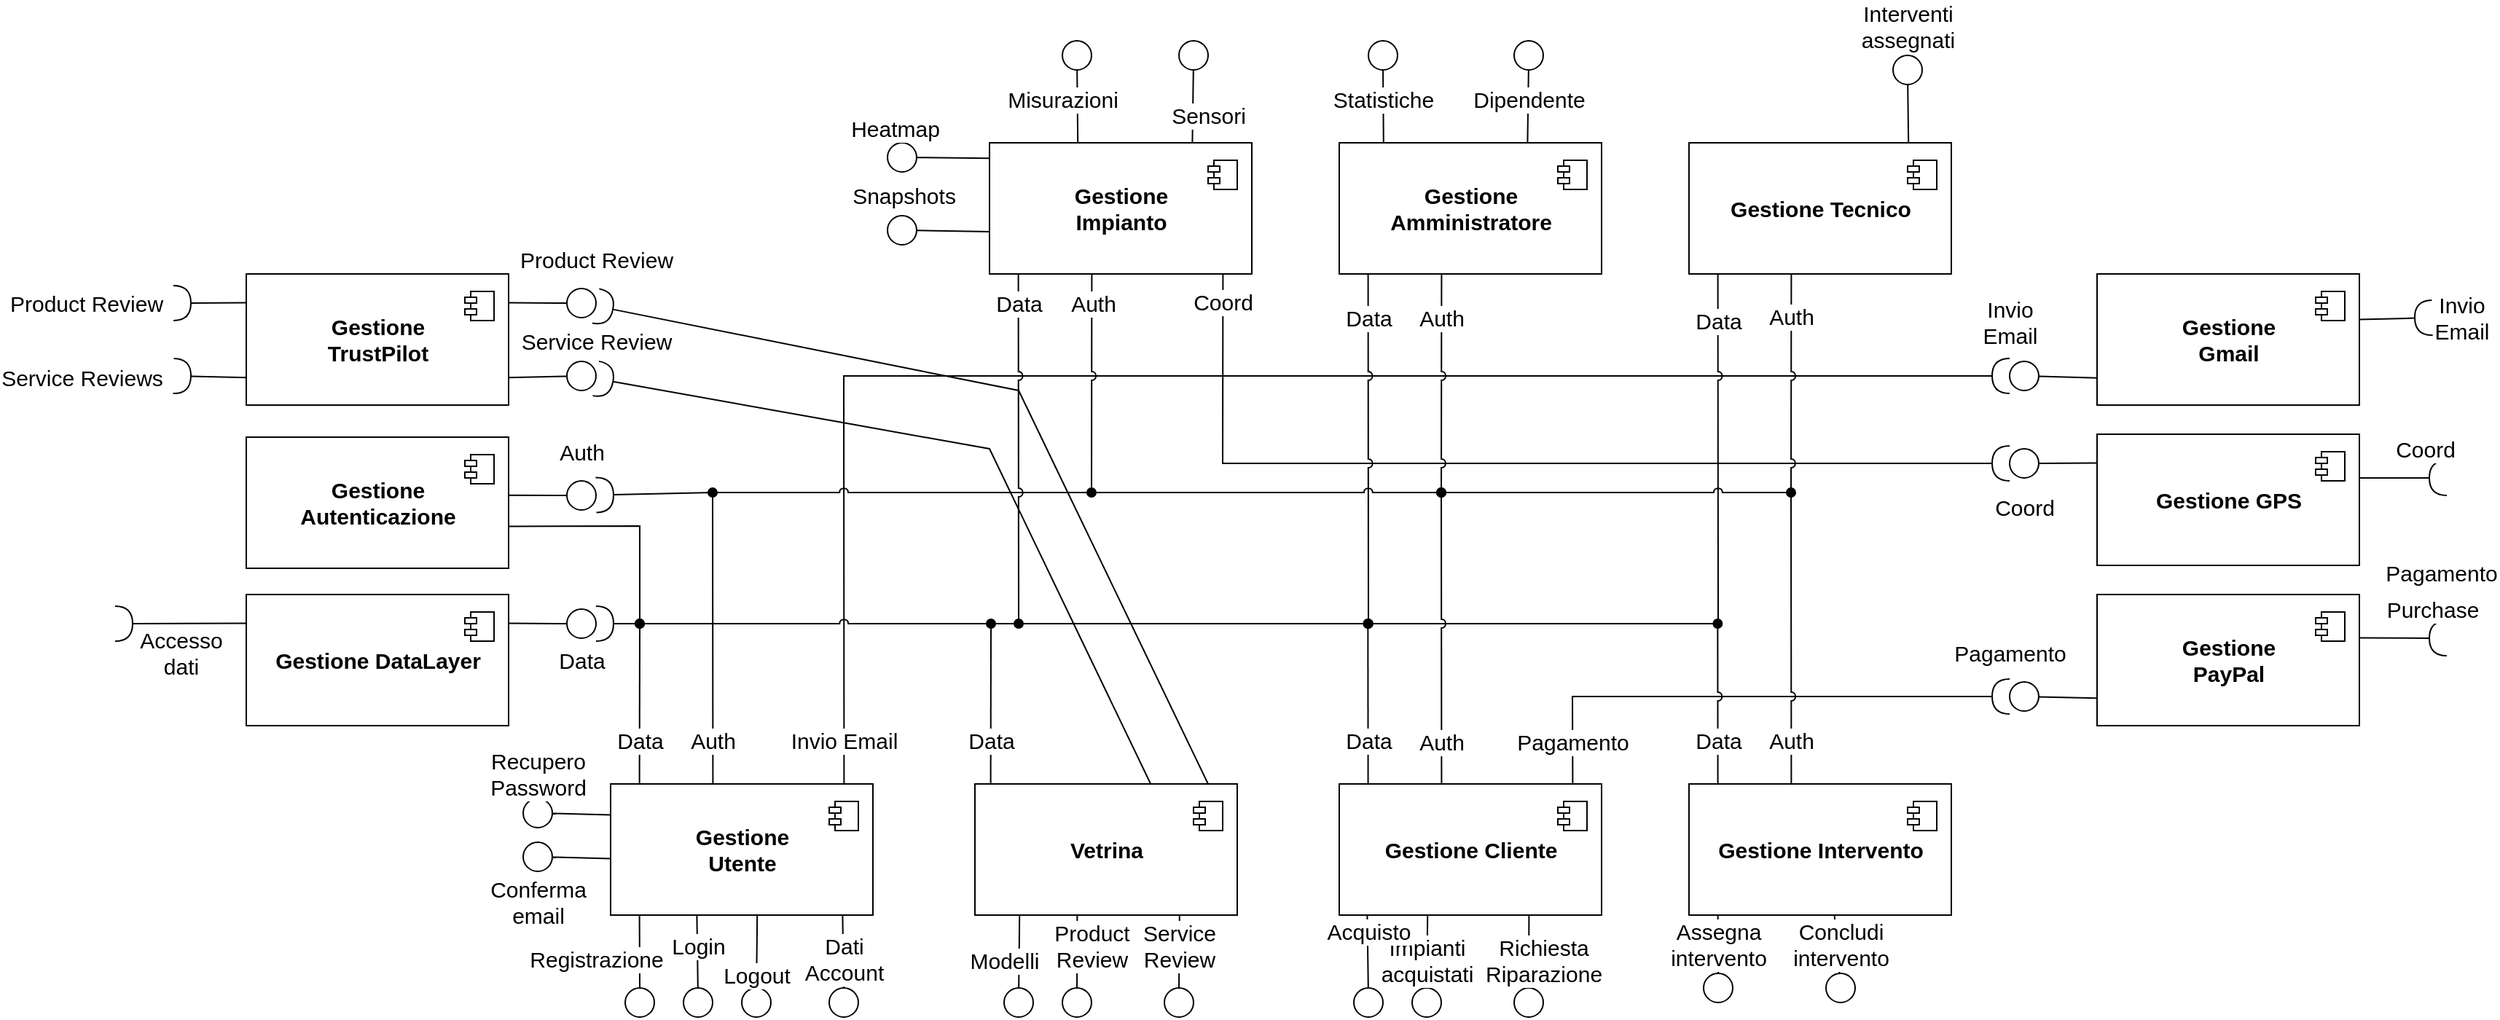 <mxfile version="20.3.0" type="device"><diagram id="9yej-zeAP6by7wMU1nnD" name="Page-1"><mxGraphModel dx="2140" dy="1247" grid="1" gridSize="10" guides="1" tooltips="1" connect="1" arrows="1" fold="1" page="1" pageScale="1" pageWidth="827" pageHeight="1169" math="0" shadow="0"><root><mxCell id="0"/><mxCell id="1" parent="0"/><mxCell id="9RxYh22vKT0zYM5KkVTS-4" value="" style="group;resizable=0;rotatable=0;fixedWidth=1;editable=0;" parent="1" vertex="1" connectable="0"><mxGeometry x="160.0" y="560.0" width="180" height="90" as="geometry"/></mxCell><mxCell id="9RxYh22vKT0zYM5KkVTS-5" value="&lt;b&gt;Gestione Cliente&lt;/b&gt;" style="html=1;dropTarget=0;strokeColor=default;fontFamily=Helvetica;fontSize=15;fontColor=default;fillColor=default;aspect=fixed;resizable=0;rotatable=0;connectable=1;container=0;points=[[0,0,0,0,0],[0,0.11,0,0,0],[0,0.22,0,0,0],[0,0.34,0,0,0],[0,0.46,0,0,0],[0,0.57,0,0,0],[0,0.68,0,0,0],[0,0.79,0,0,0],[0,0.9,0,0,0],[0,1,0,0,0],[0.06,0,0,0,0],[0.06,1,0,0,0],[0.11,0,0,0,0],[0.11,1,0,0,0],[0.17,0,0,0,0],[0.17,1,0,0,0],[0.22,0,0,0,0],[0.22,1,0,0,0],[0.28,0,0,0,0],[0.28,1,0,0,0],[0.33,0,0,0,0],[0.33,1,0,0,0],[0.39,0,0,0,0],[0.39,1,0,0,0],[0.44,0,0,0,0],[0.44,1,0,0,0],[0.5,0,0,0,0],[0.5,1,0,0,0],[0.56,0,0,0,0],[0.56,1,0,0,0],[0.61,0,0,0,0],[0.61,1,0,0,0],[0.67,0,0,0,0],[0.67,1,0,0,0],[0.72,0,0,0,0],[0.72,1,0,0,0],[0.78,0,0,0,0],[0.78,1,0,0,0],[0.83,0,0,0,0],[0.83,1,0,0,0],[0.89,0,0,0,0],[0.89,1,0,0,0],[0.94,0,0,0,0],[0.94,1,0,0,0],[1,0,0,0,0],[1,0.11,0,0,0],[1,0.22,0,0,0],[1,0.34,0,0,0],[1,0.46,0,0,0],[1,0.57,0,0,0],[1,0.68,0,0,0],[1,0.79,0,0,0],[1,0.9,0,0,0],[1,1,0,0,0]];movable=0;deletable=0;movableLabel=0;" parent="9RxYh22vKT0zYM5KkVTS-4" vertex="1"><mxGeometry width="180" height="90" as="geometry"/></mxCell><mxCell id="9RxYh22vKT0zYM5KkVTS-6" value="" style="shape=module;jettyWidth=8;jettyHeight=4;strokeColor=default;fontFamily=Helvetica;fontSize=15;fontColor=default;fillColor=default;html=1;deletable=0;movable=0;movableLabel=0;rotatable=0;aspect=fixed;container=0;resizable=0;expand=0;recursiveResize=0;connectable=0;allowArrows=0;cloneable=1;editable=0;" parent="9RxYh22vKT0zYM5KkVTS-4" vertex="1"><mxGeometry x="150" y="12" width="20" height="20" as="geometry"><mxPoint x="-27" y="7" as="offset"/></mxGeometry></mxCell><mxCell id="9RxYh22vKT0zYM5KkVTS-7" value="" style="group;resizable=0;rotatable=0;fixedWidth=1;editable=0;" parent="1" vertex="1" connectable="0"><mxGeometry x="400.0" y="560.0" width="180" height="90" as="geometry"/></mxCell><mxCell id="9RxYh22vKT0zYM5KkVTS-8" value="&lt;b&gt;Gestione Intervento&lt;/b&gt;" style="html=1;dropTarget=0;strokeColor=default;fontFamily=Helvetica;fontSize=15;fontColor=default;fillColor=default;aspect=fixed;resizable=0;rotatable=0;connectable=1;container=0;points=[[0,0,0,0,0],[0,0.11,0,0,0],[0,0.22,0,0,0],[0,0.34,0,0,0],[0,0.46,0,0,0],[0,0.57,0,0,0],[0,0.68,0,0,0],[0,0.79,0,0,0],[0,0.9,0,0,0],[0,1,0,0,0],[0.06,0,0,0,0],[0.06,1,0,0,0],[0.11,0,0,0,0],[0.11,1,0,0,0],[0.17,0,0,0,0],[0.17,1,0,0,0],[0.22,0,0,0,0],[0.22,1,0,0,0],[0.28,0,0,0,0],[0.28,1,0,0,0],[0.33,0,0,0,0],[0.33,1,0,0,0],[0.39,0,0,0,0],[0.39,1,0,0,0],[0.44,0,0,0,0],[0.44,1,0,0,0],[0.5,0,0,0,0],[0.5,1,0,0,0],[0.56,0,0,0,0],[0.56,1,0,0,0],[0.61,0,0,0,0],[0.61,1,0,0,0],[0.67,0,0,0,0],[0.67,1,0,0,0],[0.72,0,0,0,0],[0.72,1,0,0,0],[0.78,0,0,0,0],[0.78,1,0,0,0],[0.83,0,0,0,0],[0.83,1,0,0,0],[0.89,0,0,0,0],[0.89,1,0,0,0],[0.94,0,0,0,0],[0.94,1,0,0,0],[1,0,0,0,0],[1,0.11,0,0,0],[1,0.22,0,0,0],[1,0.34,0,0,0],[1,0.46,0,0,0],[1,0.57,0,0,0],[1,0.68,0,0,0],[1,0.79,0,0,0],[1,0.9,0,0,0],[1,1,0,0,0]];movable=0;deletable=0;movableLabel=0;" parent="9RxYh22vKT0zYM5KkVTS-7" vertex="1"><mxGeometry width="180" height="90" as="geometry"/></mxCell><mxCell id="9RxYh22vKT0zYM5KkVTS-9" value="" style="shape=module;jettyWidth=8;jettyHeight=4;strokeColor=default;fontFamily=Helvetica;fontSize=15;fontColor=default;fillColor=default;html=1;deletable=0;movable=0;movableLabel=0;rotatable=0;aspect=fixed;container=0;resizable=0;expand=0;recursiveResize=0;connectable=0;allowArrows=0;cloneable=1;editable=0;" parent="9RxYh22vKT0zYM5KkVTS-7" vertex="1"><mxGeometry x="150" y="12" width="20" height="20" as="geometry"><mxPoint x="-27" y="7" as="offset"/></mxGeometry></mxCell><mxCell id="9RxYh22vKT0zYM5KkVTS-10" value="" style="group;resizable=0;rotatable=0;fixedWidth=1;editable=0;" parent="1" vertex="1" connectable="0"><mxGeometry x="160" y="120.0" width="180" height="90" as="geometry"/></mxCell><mxCell id="9RxYh22vKT0zYM5KkVTS-11" value="&lt;b&gt;Gestione&lt;br&gt;Amministratore&lt;/b&gt;" style="html=1;dropTarget=0;strokeColor=default;fontFamily=Helvetica;fontSize=15;fontColor=default;fillColor=default;aspect=fixed;resizable=0;rotatable=0;connectable=1;container=0;points=[[0,0,0,0,0],[0,0.11,0,0,0],[0,0.22,0,0,0],[0,0.34,0,0,0],[0,0.46,0,0,0],[0,0.57,0,0,0],[0,0.68,0,0,0],[0,0.79,0,0,0],[0,0.9,0,0,0],[0,1,0,0,0],[0.06,0,0,0,0],[0.06,1,0,0,0],[0.11,0,0,0,0],[0.11,1,0,0,0],[0.17,0,0,0,0],[0.17,1,0,0,0],[0.22,0,0,0,0],[0.22,1,0,0,0],[0.28,0,0,0,0],[0.28,1,0,0,0],[0.33,0,0,0,0],[0.33,1,0,0,0],[0.39,0,0,0,0],[0.39,1,0,0,0],[0.44,0,0,0,0],[0.44,1,0,0,0],[0.5,0,0,0,0],[0.5,1,0,0,0],[0.56,0,0,0,0],[0.56,1,0,0,0],[0.61,0,0,0,0],[0.61,1,0,0,0],[0.67,0,0,0,0],[0.67,1,0,0,0],[0.72,0,0,0,0],[0.72,1,0,0,0],[0.78,0,0,0,0],[0.78,1,0,0,0],[0.83,0,0,0,0],[0.83,1,0,0,0],[0.89,0,0,0,0],[0.89,1,0,0,0],[0.94,0,0,0,0],[0.94,1,0,0,0],[1,0,0,0,0],[1,0.11,0,0,0],[1,0.22,0,0,0],[1,0.34,0,0,0],[1,0.46,0,0,0],[1,0.57,0,0,0],[1,0.68,0,0,0],[1,0.79,0,0,0],[1,0.9,0,0,0],[1,1,0,0,0]];movable=0;deletable=0;movableLabel=0;" parent="9RxYh22vKT0zYM5KkVTS-10" vertex="1"><mxGeometry width="180" height="90" as="geometry"/></mxCell><mxCell id="9RxYh22vKT0zYM5KkVTS-12" value="" style="shape=module;jettyWidth=8;jettyHeight=4;strokeColor=default;fontFamily=Helvetica;fontSize=15;fontColor=default;fillColor=default;html=1;deletable=0;movable=0;movableLabel=0;rotatable=0;aspect=fixed;container=0;resizable=0;expand=0;recursiveResize=0;connectable=0;allowArrows=0;cloneable=1;editable=0;" parent="9RxYh22vKT0zYM5KkVTS-10" vertex="1"><mxGeometry x="150" y="12" width="20" height="20" as="geometry"><mxPoint x="-27" y="7" as="offset"/></mxGeometry></mxCell><mxCell id="9RxYh22vKT0zYM5KkVTS-13" value="" style="group;resizable=0;rotatable=0;fixedWidth=1;editable=0;" parent="1" vertex="1" connectable="0"><mxGeometry x="400.0" y="120.0" width="180" height="90" as="geometry"/></mxCell><mxCell id="9RxYh22vKT0zYM5KkVTS-14" value="&lt;b&gt;Gestione Tecnico&lt;/b&gt;" style="html=1;dropTarget=0;strokeColor=default;fontFamily=Helvetica;fontSize=15;fontColor=default;fillColor=default;aspect=fixed;resizable=0;rotatable=0;connectable=1;container=0;points=[[0,0,0,0,0],[0,0.11,0,0,0],[0,0.22,0,0,0],[0,0.34,0,0,0],[0,0.46,0,0,0],[0,0.57,0,0,0],[0,0.68,0,0,0],[0,0.79,0,0,0],[0,0.9,0,0,0],[0,1,0,0,0],[0.06,0,0,0,0],[0.06,1,0,0,0],[0.11,0,0,0,0],[0.11,1,0,0,0],[0.17,0,0,0,0],[0.17,1,0,0,0],[0.22,0,0,0,0],[0.22,1,0,0,0],[0.28,0,0,0,0],[0.28,1,0,0,0],[0.33,0,0,0,0],[0.33,1,0,0,0],[0.39,0,0,0,0],[0.39,1,0,0,0],[0.44,0,0,0,0],[0.44,1,0,0,0],[0.5,0,0,0,0],[0.5,1,0,0,0],[0.56,0,0,0,0],[0.56,1,0,0,0],[0.61,0,0,0,0],[0.61,1,0,0,0],[0.67,0,0,0,0],[0.67,1,0,0,0],[0.72,0,0,0,0],[0.72,1,0,0,0],[0.78,0,0,0,0],[0.78,1,0,0,0],[0.83,0,0,0,0],[0.83,1,0,0,0],[0.89,0,0,0,0],[0.89,1,0,0,0],[0.94,0,0,0,0],[0.94,1,0,0,0],[1,0,0,0,0],[1,0.11,0,0,0],[1,0.22,0,0,0],[1,0.34,0,0,0],[1,0.46,0,0,0],[1,0.57,0,0,0],[1,0.68,0,0,0],[1,0.79,0,0,0],[1,0.9,0,0,0],[1,1,0,0,0]];movable=0;deletable=0;movableLabel=0;" parent="9RxYh22vKT0zYM5KkVTS-13" vertex="1"><mxGeometry width="180" height="90" as="geometry"/></mxCell><mxCell id="9RxYh22vKT0zYM5KkVTS-15" value="" style="shape=module;jettyWidth=8;jettyHeight=4;strokeColor=default;fontFamily=Helvetica;fontSize=15;fontColor=default;fillColor=default;html=1;deletable=0;movable=0;movableLabel=0;rotatable=0;aspect=fixed;container=0;resizable=0;expand=0;recursiveResize=0;connectable=0;allowArrows=0;cloneable=1;editable=0;" parent="9RxYh22vKT0zYM5KkVTS-13" vertex="1"><mxGeometry x="150" y="12" width="20" height="20" as="geometry"><mxPoint x="-27" y="7" as="offset"/></mxGeometry></mxCell><mxCell id="9RxYh22vKT0zYM5KkVTS-26" value="" style="group;resizable=0;rotatable=0;fixedWidth=1;editable=0;" parent="1" vertex="1" connectable="0"><mxGeometry x="-590" y="210.0" width="180" height="90" as="geometry"/></mxCell><mxCell id="9RxYh22vKT0zYM5KkVTS-27" value="&lt;b&gt;Gestione&lt;br&gt;TrustPilot&lt;br&gt;&lt;/b&gt;" style="html=1;dropTarget=0;strokeColor=default;fontFamily=Helvetica;fontSize=15;fontColor=default;fillColor=default;aspect=fixed;resizable=0;rotatable=0;connectable=1;container=0;points=[[0,0,0,0,0],[0,0.11,0,0,0],[0,0.22,0,0,0],[0,0.34,0,0,0],[0,0.46,0,0,0],[0,0.57,0,0,0],[0,0.68,0,0,0],[0,0.79,0,0,0],[0,0.9,0,0,0],[0,1,0,0,0],[0.06,0,0,0,0],[0.06,1,0,0,0],[0.11,0,0,0,0],[0.11,1,0,0,0],[0.17,0,0,0,0],[0.17,1,0,0,0],[0.22,0,0,0,0],[0.22,1,0,0,0],[0.28,0,0,0,0],[0.28,1,0,0,0],[0.33,0,0,0,0],[0.33,1,0,0,0],[0.39,0,0,0,0],[0.39,1,0,0,0],[0.44,0,0,0,0],[0.44,1,0,0,0],[0.5,0,0,0,0],[0.5,1,0,0,0],[0.56,0,0,0,0],[0.56,1,0,0,0],[0.61,0,0,0,0],[0.61,1,0,0,0],[0.67,0,0,0,0],[0.67,1,0,0,0],[0.72,0,0,0,0],[0.72,1,0,0,0],[0.78,0,0,0,0],[0.78,1,0,0,0],[0.83,0,0,0,0],[0.83,1,0,0,0],[0.89,0,0,0,0],[0.89,1,0,0,0],[0.94,0,0,0,0],[0.94,1,0,0,0],[1,0,0,0,0],[1,0.11,0,0,0],[1,0.22,0,0,0],[1,0.34,0,0,0],[1,0.46,0,0,0],[1,0.57,0,0,0],[1,0.68,0,0,0],[1,0.79,0,0,0],[1,0.9,0,0,0],[1,1,0,0,0]];movable=0;deletable=0;movableLabel=0;" parent="9RxYh22vKT0zYM5KkVTS-26" vertex="1"><mxGeometry width="180" height="90" as="geometry"/></mxCell><mxCell id="9RxYh22vKT0zYM5KkVTS-28" value="" style="shape=module;jettyWidth=8;jettyHeight=4;strokeColor=default;fontFamily=Helvetica;fontSize=15;fontColor=default;fillColor=default;html=1;deletable=0;movable=0;movableLabel=0;rotatable=0;aspect=fixed;container=0;resizable=0;expand=0;recursiveResize=0;connectable=0;allowArrows=0;cloneable=1;editable=0;" parent="9RxYh22vKT0zYM5KkVTS-26" vertex="1"><mxGeometry x="150" y="12" width="20" height="20" as="geometry"><mxPoint x="-27" y="7" as="offset"/></mxGeometry></mxCell><mxCell id="9RxYh22vKT0zYM5KkVTS-32" value="" style="group;resizable=0;rotatable=0;fixedWidth=1;editable=0;" parent="1" vertex="1" connectable="0"><mxGeometry x="680" y="430.0" width="180" height="90" as="geometry"/></mxCell><mxCell id="9RxYh22vKT0zYM5KkVTS-33" value="&lt;b&gt;Gestione&lt;br&gt;PayPal&lt;br&gt;&lt;/b&gt;" style="html=1;dropTarget=0;strokeColor=default;fontFamily=Helvetica;fontSize=15;fontColor=default;fillColor=default;aspect=fixed;resizable=0;rotatable=0;connectable=1;container=0;points=[[0,0,0,0,0],[0,0.11,0,0,0],[0,0.22,0,0,0],[0,0.34,0,0,0],[0,0.46,0,0,0],[0,0.57,0,0,0],[0,0.68,0,0,0],[0,0.79,0,0,0],[0,0.9,0,0,0],[0,1,0,0,0],[0.06,0,0,0,0],[0.06,1,0,0,0],[0.11,0,0,0,0],[0.11,1,0,0,0],[0.17,0,0,0,0],[0.17,1,0,0,0],[0.22,0,0,0,0],[0.22,1,0,0,0],[0.28,0,0,0,0],[0.28,1,0,0,0],[0.33,0,0,0,0],[0.33,1,0,0,0],[0.39,0,0,0,0],[0.39,1,0,0,0],[0.44,0,0,0,0],[0.44,1,0,0,0],[0.5,0,0,0,0],[0.5,1,0,0,0],[0.56,0,0,0,0],[0.56,1,0,0,0],[0.61,0,0,0,0],[0.61,1,0,0,0],[0.67,0,0,0,0],[0.67,1,0,0,0],[0.72,0,0,0,0],[0.72,1,0,0,0],[0.78,0,0,0,0],[0.78,1,0,0,0],[0.83,0,0,0,0],[0.83,1,0,0,0],[0.89,0,0,0,0],[0.89,1,0,0,0],[0.94,0,0,0,0],[0.94,1,0,0,0],[1,0,0,0,0],[1,0.11,0,0,0],[1,0.22,0,0,0],[1,0.34,0,0,0],[1,0.46,0,0,0],[1,0.57,0,0,0],[1,0.68,0,0,0],[1,0.79,0,0,0],[1,0.9,0,0,0],[1,1,0,0,0]];movable=0;deletable=0;movableLabel=0;" parent="9RxYh22vKT0zYM5KkVTS-32" vertex="1"><mxGeometry width="180" height="90" as="geometry"/></mxCell><mxCell id="9RxYh22vKT0zYM5KkVTS-34" value="" style="shape=module;jettyWidth=8;jettyHeight=4;strokeColor=default;fontFamily=Helvetica;fontSize=15;fontColor=default;fillColor=default;html=1;deletable=0;movable=0;movableLabel=0;rotatable=0;aspect=fixed;container=0;resizable=0;expand=0;recursiveResize=0;connectable=0;allowArrows=0;cloneable=1;editable=0;" parent="9RxYh22vKT0zYM5KkVTS-32" vertex="1"><mxGeometry x="150" y="12" width="20" height="20" as="geometry"><mxPoint x="-27" y="7" as="offset"/></mxGeometry></mxCell><mxCell id="9RxYh22vKT0zYM5KkVTS-35" value="" style="group;resizable=0;rotatable=0;fixedWidth=1;editable=0;" parent="1" vertex="1" connectable="0"><mxGeometry x="680" y="210.0" width="180" height="90" as="geometry"/></mxCell><mxCell id="9RxYh22vKT0zYM5KkVTS-36" value="&lt;b&gt;Gestione&lt;br&gt;Gmail&lt;br&gt;&lt;/b&gt;" style="html=1;dropTarget=0;strokeColor=default;fontFamily=Helvetica;fontSize=15;fontColor=default;fillColor=default;aspect=fixed;resizable=0;rotatable=0;connectable=1;container=0;points=[[0,0,0,0,0],[0,0.11,0,0,0],[0,0.22,0,0,0],[0,0.34,0,0,0],[0,0.46,0,0,0],[0,0.57,0,0,0],[0,0.68,0,0,0],[0,0.79,0,0,0],[0,0.9,0,0,0],[0,1,0,0,0],[0.06,0,0,0,0],[0.06,1,0,0,0],[0.11,0,0,0,0],[0.11,1,0,0,0],[0.17,0,0,0,0],[0.17,1,0,0,0],[0.22,0,0,0,0],[0.22,1,0,0,0],[0.28,0,0,0,0],[0.28,1,0,0,0],[0.33,0,0,0,0],[0.33,1,0,0,0],[0.39,0,0,0,0],[0.39,1,0,0,0],[0.44,0,0,0,0],[0.44,1,0,0,0],[0.5,0,0,0,0],[0.5,1,0,0,0],[0.56,0,0,0,0],[0.56,1,0,0,0],[0.61,0,0,0,0],[0.61,1,0,0,0],[0.67,0,0,0,0],[0.67,1,0,0,0],[0.72,0,0,0,0],[0.72,1,0,0,0],[0.78,0,0,0,0],[0.78,1,0,0,0],[0.83,0,0,0,0],[0.83,1,0,0,0],[0.89,0,0,0,0],[0.89,1,0,0,0],[0.94,0,0,0,0],[0.94,1,0,0,0],[1,0,0,0,0],[1,0.11,0,0,0],[1,0.22,0,0,0],[1,0.34,0,0,0],[1,0.46,0,0,0],[1,0.57,0,0,0],[1,0.68,0,0,0],[1,0.79,0,0,0],[1,0.9,0,0,0],[1,1,0,0,0]];movable=0;deletable=0;movableLabel=0;" parent="9RxYh22vKT0zYM5KkVTS-35" vertex="1"><mxGeometry width="180" height="90" as="geometry"/></mxCell><mxCell id="9RxYh22vKT0zYM5KkVTS-37" value="" style="shape=module;jettyWidth=8;jettyHeight=4;strokeColor=default;fontFamily=Helvetica;fontSize=15;fontColor=default;fillColor=default;html=1;deletable=0;movable=0;movableLabel=0;rotatable=0;aspect=fixed;container=0;resizable=0;expand=0;recursiveResize=0;connectable=0;allowArrows=0;cloneable=1;editable=0;" parent="9RxYh22vKT0zYM5KkVTS-35" vertex="1"><mxGeometry x="150" y="12" width="20" height="20" as="geometry"><mxPoint x="-27" y="7" as="offset"/></mxGeometry></mxCell><mxCell id="9RxYh22vKT0zYM5KkVTS-38" value="" style="group;resizable=0;rotatable=0;fixedWidth=1;editable=0;" parent="1" vertex="1" connectable="0"><mxGeometry x="-340.0" y="560.0" width="180" height="90" as="geometry"/></mxCell><mxCell id="9RxYh22vKT0zYM5KkVTS-39" value="&lt;b&gt;Gestione&lt;br&gt;Utente&lt;br&gt;&lt;/b&gt;" style="html=1;dropTarget=0;strokeColor=default;fontFamily=Helvetica;fontSize=15;fontColor=default;fillColor=default;aspect=fixed;resizable=0;rotatable=0;connectable=1;container=0;points=[[0,0,0,0,0],[0,0.11,0,0,0],[0,0.22,0,0,0],[0,0.34,0,0,0],[0,0.46,0,0,0],[0,0.57,0,0,0],[0,0.68,0,0,0],[0,0.79,0,0,0],[0,0.9,0,0,0],[0,1,0,0,0],[0.06,0,0,0,0],[0.06,1,0,0,0],[0.11,0,0,0,0],[0.11,1,0,0,0],[0.17,0,0,0,0],[0.17,1,0,0,0],[0.22,0,0,0,0],[0.22,1,0,0,0],[0.28,0,0,0,0],[0.28,1,0,0,0],[0.33,0,0,0,0],[0.33,1,0,0,0],[0.39,0,0,0,0],[0.39,1,0,0,0],[0.44,0,0,0,0],[0.44,1,0,0,0],[0.5,0,0,0,0],[0.5,1,0,0,0],[0.56,0,0,0,0],[0.56,1,0,0,0],[0.61,0,0,0,0],[0.61,1,0,0,0],[0.67,0,0,0,0],[0.67,1,0,0,0],[0.72,0,0,0,0],[0.72,1,0,0,0],[0.78,0,0,0,0],[0.78,1,0,0,0],[0.83,0,0,0,0],[0.83,1,0,0,0],[0.89,0,0,0,0],[0.89,1,0,0,0],[0.94,0,0,0,0],[0.94,1,0,0,0],[1,0,0,0,0],[1,0.11,0,0,0],[1,0.22,0,0,0],[1,0.34,0,0,0],[1,0.46,0,0,0],[1,0.57,0,0,0],[1,0.68,0,0,0],[1,0.79,0,0,0],[1,0.9,0,0,0],[1,1,0,0,0]];movable=0;deletable=0;movableLabel=0;" parent="9RxYh22vKT0zYM5KkVTS-38" vertex="1"><mxGeometry width="180" height="90" as="geometry"/></mxCell><mxCell id="9RxYh22vKT0zYM5KkVTS-40" value="" style="shape=module;jettyWidth=8;jettyHeight=4;strokeColor=default;fontFamily=Helvetica;fontSize=15;fontColor=default;fillColor=default;html=1;deletable=0;movable=0;movableLabel=0;rotatable=0;aspect=fixed;container=0;resizable=0;expand=0;recursiveResize=0;connectable=0;allowArrows=0;cloneable=1;editable=0;" parent="9RxYh22vKT0zYM5KkVTS-38" vertex="1"><mxGeometry x="150" y="12" width="20" height="20" as="geometry"><mxPoint x="-27" y="7" as="offset"/></mxGeometry></mxCell><mxCell id="9RxYh22vKT0zYM5KkVTS-47" value="" style="rounded=0;orthogonalLoop=0;jettySize=auto;html=1;endArrow=halfCircle;endFill=0;endSize=10;strokeWidth=1;sketch=0;labelBackgroundColor=default;strokeColor=default;fontFamily=Helvetica;fontSize=15;fontColor=default;shape=connector;elbow=vertical;jumpSize=0;anchorPointDirection=0;exitX=0;exitY=0.79;exitDx=0;exitDy=0;exitPerimeter=0;" parent="1" edge="1" source="9RxYh22vKT0zYM5KkVTS-27"><mxGeometry relative="1" as="geometry"><mxPoint x="-610" y="310" as="sourcePoint"/><mxPoint x="-640" y="280" as="targetPoint"/></mxGeometry></mxCell><mxCell id="9RxYh22vKT0zYM5KkVTS-49" value="Service Reviews" style="edgeLabel;html=1;align=center;verticalAlign=middle;resizable=0;points=[];fontSize=15;" parent="9RxYh22vKT0zYM5KkVTS-47" vertex="1" connectable="0"><mxGeometry x="0.285" y="4" relative="1" as="geometry"><mxPoint x="-81" y="-4" as="offset"/></mxGeometry></mxCell><mxCell id="9RxYh22vKT0zYM5KkVTS-57" value="Product Review" style="rounded=0;orthogonalLoop=0;jettySize=auto;html=1;endArrow=halfCircle;endFill=0;endSize=10;strokeWidth=1;sketch=0;labelBackgroundColor=default;strokeColor=default;fontFamily=Helvetica;fontSize=15;fontColor=default;shape=connector;elbow=vertical;jumpSize=0;anchorPointDirection=0;exitX=0;exitY=0.22;exitDx=0;exitDy=0;exitPerimeter=0;" parent="1" source="9RxYh22vKT0zYM5KkVTS-27" edge="1"><mxGeometry x="1" y="-60" relative="1" as="geometry"><mxPoint x="-610" y="320" as="sourcePoint"/><mxPoint x="-640" y="230" as="targetPoint"/><mxPoint x="-60" y="60" as="offset"/></mxGeometry></mxCell><mxCell id="9RxYh22vKT0zYM5KkVTS-59" value="" style="ellipse;whiteSpace=wrap;html=1;align=center;aspect=fixed;resizable=0;points=[];outlineConnect=0;sketch=0;strokeColor=default;fontFamily=Helvetica;fontSize=15;fontColor=default;fillColor=default;rotatable=0;" parent="1" vertex="1"><mxGeometry x="-330" y="700" width="20" height="20" as="geometry"/></mxCell><mxCell id="9RxYh22vKT0zYM5KkVTS-60" value="" style="rounded=0;orthogonalLoop=1;jettySize=auto;html=1;endArrow=none;endFill=0;sketch=0;sourcePerimeterSpacing=0;targetPerimeterSpacing=0;labelBackgroundColor=default;strokeColor=default;fontFamily=Helvetica;fontSize=15;fontColor=default;startSize=20;endSize=20;shape=connector;elbow=vertical;exitX=0.11;exitY=1;exitDx=0;exitDy=0;exitPerimeter=0;" parent="1" source="9RxYh22vKT0zYM5KkVTS-39" target="9RxYh22vKT0zYM5KkVTS-59" edge="1"><mxGeometry relative="1" as="geometry"><mxPoint x="-290" y="700" as="sourcePoint"/></mxGeometry></mxCell><mxCell id="9RxYh22vKT0zYM5KkVTS-61" value="Registrazione" style="edgeLabel;html=1;align=center;verticalAlign=middle;resizable=0;points=[];fontSize=15;fontFamily=Helvetica;fontColor=default;" parent="9RxYh22vKT0zYM5KkVTS-60" vertex="1" connectable="0"><mxGeometry x="0.691" relative="1" as="geometry"><mxPoint x="-30" y="-13" as="offset"/></mxGeometry></mxCell><mxCell id="9RxYh22vKT0zYM5KkVTS-62" value="" style="ellipse;whiteSpace=wrap;html=1;align=center;aspect=fixed;resizable=0;points=[];outlineConnect=0;sketch=0;strokeColor=default;fontFamily=Helvetica;fontSize=15;fontColor=default;fillColor=default;rotatable=0;" parent="1" vertex="1"><mxGeometry x="-290" y="700" width="20" height="20" as="geometry"/></mxCell><mxCell id="9RxYh22vKT0zYM5KkVTS-63" value="" style="rounded=0;orthogonalLoop=1;jettySize=auto;html=1;endArrow=none;endFill=0;sketch=0;sourcePerimeterSpacing=0;targetPerimeterSpacing=0;labelBackgroundColor=default;strokeColor=default;fontFamily=Helvetica;fontSize=15;fontColor=default;startSize=20;endSize=20;shape=connector;elbow=vertical;exitX=0.44;exitY=1;exitDx=0;exitDy=0;exitPerimeter=0;" parent="1" target="9RxYh22vKT0zYM5KkVTS-62" edge="1"><mxGeometry relative="1" as="geometry"><mxPoint x="-280.8" y="650.0" as="sourcePoint"/></mxGeometry></mxCell><mxCell id="9RxYh22vKT0zYM5KkVTS-64" value="Login" style="edgeLabel;html=1;align=center;verticalAlign=middle;resizable=0;points=[];fontSize=15;fontFamily=Helvetica;fontColor=default;" parent="9RxYh22vKT0zYM5KkVTS-63" vertex="1" connectable="0"><mxGeometry x="0.691" relative="1" as="geometry"><mxPoint y="-22" as="offset"/></mxGeometry></mxCell><mxCell id="9RxYh22vKT0zYM5KkVTS-65" value="" style="ellipse;whiteSpace=wrap;html=1;align=center;aspect=fixed;resizable=0;points=[];outlineConnect=0;sketch=0;strokeColor=default;fontFamily=Helvetica;fontSize=15;fontColor=default;fillColor=default;rotatable=0;" parent="1" vertex="1"><mxGeometry x="-250" y="700" width="20" height="20" as="geometry"/></mxCell><mxCell id="9RxYh22vKT0zYM5KkVTS-66" value="" style="rounded=0;orthogonalLoop=1;jettySize=auto;html=1;endArrow=none;endFill=0;sketch=0;sourcePerimeterSpacing=0;targetPerimeterSpacing=0;labelBackgroundColor=default;strokeColor=default;fontFamily=Helvetica;fontSize=15;fontColor=default;startSize=20;endSize=20;shape=connector;elbow=vertical;exitX=0.67;exitY=1;exitDx=0;exitDy=0;exitPerimeter=0;" parent="1" target="9RxYh22vKT0zYM5KkVTS-65" edge="1"><mxGeometry relative="1" as="geometry"><mxPoint x="-239.4" y="650.0" as="sourcePoint"/></mxGeometry></mxCell><mxCell id="9RxYh22vKT0zYM5KkVTS-67" value="Logout" style="edgeLabel;html=1;align=center;verticalAlign=middle;resizable=0;points=[];fontSize=15;fontFamily=Helvetica;fontColor=default;" parent="9RxYh22vKT0zYM5KkVTS-66" vertex="1" connectable="0"><mxGeometry x="0.691" relative="1" as="geometry"><mxPoint y="-2" as="offset"/></mxGeometry></mxCell><mxCell id="9RxYh22vKT0zYM5KkVTS-71" value="Invio&lt;br&gt;Email" style="rounded=0;orthogonalLoop=0;jettySize=auto;html=1;endArrow=halfCircle;endFill=0;endSize=10;strokeWidth=1;sketch=0;labelBackgroundColor=default;strokeColor=default;fontFamily=Helvetica;fontSize=15;fontColor=default;shape=connector;elbow=vertical;jumpSize=0;anchorPointDirection=0;exitX=1;exitY=0.57;exitDx=0;exitDy=0;exitPerimeter=0;" parent="1" edge="1"><mxGeometry x="1" y="-20" relative="1" as="geometry"><mxPoint x="860" y="241.3" as="sourcePoint"/><mxPoint x="910" y="240" as="targetPoint"/><mxPoint x="19" y="-20" as="offset"/></mxGeometry></mxCell><mxCell id="9RxYh22vKT0zYM5KkVTS-76" value="Purchase" style="rounded=0;orthogonalLoop=0;jettySize=auto;html=1;endArrow=halfCircle;endFill=0;endSize=10;strokeWidth=1;sketch=0;labelBackgroundColor=default;strokeColor=default;fontFamily=Helvetica;fontSize=15;fontColor=default;shape=connector;elbow=vertical;jumpSize=0;anchorPointDirection=0;exitX=1;exitY=0.22;exitDx=0;exitDy=0;exitPerimeter=0;" parent="1" edge="1"><mxGeometry x="0.664" y="20" relative="1" as="geometry"><mxPoint x="860" y="459.8" as="sourcePoint"/><mxPoint x="920" y="460" as="targetPoint"/><mxPoint as="offset"/></mxGeometry></mxCell><mxCell id="9RxYh22vKT0zYM5KkVTS-83" value="" style="ellipse;whiteSpace=wrap;html=1;align=center;aspect=fixed;resizable=0;points=[];outlineConnect=0;sketch=0;strokeColor=default;fontFamily=Helvetica;fontSize=15;fontColor=default;fillColor=default;rotatable=0;" parent="1" vertex="1"><mxGeometry x="494" y="690" width="20" height="20" as="geometry"/></mxCell><mxCell id="9RxYh22vKT0zYM5KkVTS-84" value="" style="rounded=0;orthogonalLoop=1;jettySize=auto;html=1;endArrow=none;endFill=0;sketch=0;sourcePerimeterSpacing=0;targetPerimeterSpacing=0;labelBackgroundColor=default;strokeColor=default;fontFamily=Helvetica;fontSize=15;fontColor=default;startSize=20;endSize=20;shape=connector;elbow=vertical;exitX=0.11;exitY=1;exitDx=0;exitDy=0;exitPerimeter=0;" parent="1" target="9RxYh22vKT0zYM5KkVTS-83" edge="1"><mxGeometry relative="1" as="geometry"><mxPoint x="499.8" y="650" as="sourcePoint"/></mxGeometry></mxCell><mxCell id="9RxYh22vKT0zYM5KkVTS-85" value="Concludi&lt;br&gt;intervento" style="edgeLabel;html=1;align=center;verticalAlign=middle;resizable=0;points=[];fontSize=15;fontFamily=Helvetica;fontColor=default;" parent="9RxYh22vKT0zYM5KkVTS-84" vertex="1" connectable="0"><mxGeometry x="0.691" relative="1" as="geometry"><mxPoint x="1" y="-14" as="offset"/></mxGeometry></mxCell><mxCell id="9RxYh22vKT0zYM5KkVTS-90" value="" style="ellipse;whiteSpace=wrap;html=1;align=center;aspect=fixed;resizable=0;points=[];outlineConnect=0;sketch=0;strokeColor=default;fontFamily=Helvetica;fontSize=15;fontColor=default;fillColor=default;rotatable=0;" parent="1" vertex="1"><mxGeometry x="-190" y="700" width="20" height="20" as="geometry"/></mxCell><mxCell id="9RxYh22vKT0zYM5KkVTS-91" value="" style="rounded=0;orthogonalLoop=1;jettySize=auto;html=1;endArrow=none;endFill=0;sketch=0;sourcePerimeterSpacing=0;targetPerimeterSpacing=0;labelBackgroundColor=default;strokeColor=default;fontFamily=Helvetica;fontSize=15;fontColor=default;startSize=20;endSize=20;shape=connector;elbow=vertical;exitX=0.94;exitY=1;exitDx=0;exitDy=0;exitPerimeter=0;" parent="1" target="9RxYh22vKT0zYM5KkVTS-90" edge="1"><mxGeometry relative="1" as="geometry"><mxPoint x="-180.8" y="650" as="sourcePoint"/></mxGeometry></mxCell><mxCell id="9RxYh22vKT0zYM5KkVTS-92" value="Dati&lt;br&gt;Account" style="edgeLabel;html=1;align=center;verticalAlign=middle;resizable=0;points=[];fontSize=15;fontFamily=Helvetica;fontColor=default;" parent="9RxYh22vKT0zYM5KkVTS-91" vertex="1" connectable="0"><mxGeometry x="0.691" relative="1" as="geometry"><mxPoint y="-13" as="offset"/></mxGeometry></mxCell><mxCell id="9RxYh22vKT0zYM5KkVTS-93" value="" style="ellipse;whiteSpace=wrap;html=1;align=center;aspect=fixed;resizable=0;points=[];outlineConnect=0;sketch=0;strokeColor=default;fontFamily=Helvetica;fontSize=15;fontColor=default;fillColor=default;rotatable=0;" parent="1" vertex="1"><mxGeometry x="-400" y="570" width="20" height="20" as="geometry"/></mxCell><mxCell id="9RxYh22vKT0zYM5KkVTS-94" value="" style="rounded=0;orthogonalLoop=1;jettySize=auto;html=1;endArrow=none;endFill=0;sketch=0;sourcePerimeterSpacing=0;targetPerimeterSpacing=0;labelBackgroundColor=default;strokeColor=default;fontFamily=Helvetica;fontSize=15;fontColor=default;startSize=20;endSize=20;shape=connector;elbow=vertical;exitX=0;exitY=0.57;exitDx=0;exitDy=0;exitPerimeter=0;" parent="1" target="9RxYh22vKT0zYM5KkVTS-93" edge="1"><mxGeometry relative="1" as="geometry"><mxPoint x="-340" y="581.3" as="sourcePoint"/></mxGeometry></mxCell><mxCell id="9RxYh22vKT0zYM5KkVTS-95" value="Recupero&lt;br&gt;Password" style="edgeLabel;html=1;align=center;verticalAlign=middle;resizable=0;points=[];fontSize=15;fontFamily=Helvetica;fontColor=default;" parent="9RxYh22vKT0zYM5KkVTS-94" vertex="1" connectable="0"><mxGeometry x="0.691" relative="1" as="geometry"><mxPoint x="-16" y="-28" as="offset"/></mxGeometry></mxCell><mxCell id="9RxYh22vKT0zYM5KkVTS-96" value="" style="ellipse;whiteSpace=wrap;html=1;align=center;aspect=fixed;resizable=0;points=[];outlineConnect=0;sketch=0;strokeColor=default;fontFamily=Helvetica;fontSize=15;fontColor=default;fillColor=default;rotatable=0;" parent="1" vertex="1"><mxGeometry x="-400" y="600" width="20" height="20" as="geometry"/></mxCell><mxCell id="9RxYh22vKT0zYM5KkVTS-97" value="" style="rounded=0;orthogonalLoop=1;jettySize=auto;html=1;endArrow=none;endFill=0;sketch=0;sourcePerimeterSpacing=0;targetPerimeterSpacing=0;labelBackgroundColor=default;strokeColor=default;fontFamily=Helvetica;fontSize=15;fontColor=default;startSize=20;endSize=20;shape=connector;elbow=vertical;exitX=0;exitY=0.57;exitDx=0;exitDy=0;exitPerimeter=0;" parent="1" source="9RxYh22vKT0zYM5KkVTS-39" target="9RxYh22vKT0zYM5KkVTS-96" edge="1"><mxGeometry relative="1" as="geometry"><mxPoint x="-300" y="610" as="sourcePoint"/></mxGeometry></mxCell><mxCell id="9RxYh22vKT0zYM5KkVTS-98" value="Conferma&lt;br&gt;email" style="edgeLabel;html=1;align=center;verticalAlign=middle;resizable=0;points=[];fontSize=15;fontFamily=Helvetica;fontColor=default;" parent="9RxYh22vKT0zYM5KkVTS-97" vertex="1" connectable="0"><mxGeometry x="0.691" relative="1" as="geometry"><mxPoint x="-16" y="30" as="offset"/></mxGeometry></mxCell><mxCell id="9RxYh22vKT0zYM5KkVTS-106" value="" style="ellipse;whiteSpace=wrap;html=1;align=center;aspect=fixed;resizable=0;points=[];outlineConnect=0;sketch=0;strokeColor=default;fontFamily=Helvetica;fontSize=15;fontColor=default;fillColor=default;rotatable=0;" parent="1" vertex="1"><mxGeometry x="210" y="700" width="20" height="20" as="geometry"/></mxCell><mxCell id="9RxYh22vKT0zYM5KkVTS-107" value="" style="rounded=0;orthogonalLoop=1;jettySize=auto;html=1;endArrow=none;endFill=0;sketch=0;sourcePerimeterSpacing=0;targetPerimeterSpacing=0;labelBackgroundColor=default;strokeColor=default;fontFamily=Helvetica;fontSize=15;fontColor=default;startSize=20;endSize=20;shape=connector;elbow=vertical;exitX=0.17;exitY=1;exitDx=0;exitDy=0;exitPerimeter=0;" parent="1" target="9RxYh22vKT0zYM5KkVTS-106" edge="1"><mxGeometry relative="1" as="geometry"><mxPoint x="220.6" y="650" as="sourcePoint"/></mxGeometry></mxCell><mxCell id="9RxYh22vKT0zYM5KkVTS-108" value="Impianti&lt;br&gt;acquistati" style="edgeLabel;html=1;align=center;verticalAlign=middle;resizable=0;points=[];fontSize=15;fontFamily=Helvetica;fontColor=default;" parent="9RxYh22vKT0zYM5KkVTS-107" vertex="1" connectable="0"><mxGeometry x="0.691" relative="1" as="geometry"><mxPoint y="-12" as="offset"/></mxGeometry></mxCell><mxCell id="9RxYh22vKT0zYM5KkVTS-109" value="" style="ellipse;whiteSpace=wrap;html=1;align=center;aspect=fixed;resizable=0;points=[];outlineConnect=0;sketch=0;strokeColor=default;fontFamily=Helvetica;fontSize=15;fontColor=default;fillColor=default;rotatable=0;" parent="1" vertex="1"><mxGeometry x="170" y="700" width="20" height="20" as="geometry"/></mxCell><mxCell id="9RxYh22vKT0zYM5KkVTS-110" value="" style="rounded=0;orthogonalLoop=1;jettySize=auto;html=1;endArrow=none;endFill=0;sketch=0;sourcePerimeterSpacing=0;targetPerimeterSpacing=0;labelBackgroundColor=default;strokeColor=default;fontFamily=Helvetica;fontSize=15;fontColor=default;startSize=20;endSize=20;shape=connector;elbow=vertical;exitX=0.44;exitY=1;exitDx=0;exitDy=0;exitPerimeter=0;" parent="1" target="9RxYh22vKT0zYM5KkVTS-109" edge="1"><mxGeometry relative="1" as="geometry"><mxPoint x="179.2" y="650" as="sourcePoint"/></mxGeometry></mxCell><mxCell id="9RxYh22vKT0zYM5KkVTS-111" value="Acquisto" style="edgeLabel;html=1;align=center;verticalAlign=middle;resizable=0;points=[];fontSize=15;fontFamily=Helvetica;fontColor=default;" parent="9RxYh22vKT0zYM5KkVTS-110" vertex="1" connectable="0"><mxGeometry x="0.691" relative="1" as="geometry"><mxPoint y="-32" as="offset"/></mxGeometry></mxCell><mxCell id="9RxYh22vKT0zYM5KkVTS-112" value="" style="group;resizable=0;rotatable=0;fixedWidth=1;editable=0;fontSize=15;" parent="1" vertex="1" connectable="0"><mxGeometry x="-80.0" y="120.0" width="180" height="90" as="geometry"/></mxCell><mxCell id="9RxYh22vKT0zYM5KkVTS-113" value="&lt;b&gt;Gestione&lt;br&gt;Impianto&lt;br&gt;&lt;/b&gt;" style="html=1;dropTarget=0;strokeColor=default;fontFamily=Helvetica;fontSize=15;fontColor=default;fillColor=default;aspect=fixed;resizable=0;rotatable=0;connectable=1;container=0;points=[[0,0,0,0,0],[0,0.11,0,0,0],[0,0.22,0,0,0],[0,0.34,0,0,0],[0,0.46,0,0,0],[0,0.57,0,0,0],[0,0.68,0,0,0],[0,0.79,0,0,0],[0,0.9,0,0,0],[0,1,0,0,0],[0.06,0,0,0,0],[0.06,1,0,0,0],[0.11,0,0,0,0],[0.11,1,0,0,0],[0.17,0,0,0,0],[0.17,1,0,0,0],[0.22,0,0,0,0],[0.22,1,0,0,0],[0.28,0,0,0,0],[0.28,1,0,0,0],[0.33,0,0,0,0],[0.33,1,0,0,0],[0.39,0,0,0,0],[0.39,1,0,0,0],[0.44,0,0,0,0],[0.44,1,0,0,0],[0.5,0,0,0,0],[0.5,1,0,0,0],[0.56,0,0,0,0],[0.56,1,0,0,0],[0.61,0,0,0,0],[0.61,1,0,0,0],[0.67,0,0,0,0],[0.67,1,0,0,0],[0.72,0,0,0,0],[0.72,1,0,0,0],[0.78,0,0,0,0],[0.78,1,0,0,0],[0.83,0,0,0,0],[0.83,1,0,0,0],[0.89,0,0,0,0],[0.89,1,0,0,0],[0.94,0,0,0,0],[0.94,1,0,0,0],[1,0,0,0,0],[1,0.11,0,0,0],[1,0.22,0,0,0],[1,0.34,0,0,0],[1,0.46,0,0,0],[1,0.57,0,0,0],[1,0.68,0,0,0],[1,0.79,0,0,0],[1,0.9,0,0,0],[1,1,0,0,0]];movable=0;deletable=0;movableLabel=0;" parent="9RxYh22vKT0zYM5KkVTS-112" vertex="1"><mxGeometry width="180" height="90" as="geometry"/></mxCell><mxCell id="9RxYh22vKT0zYM5KkVTS-114" value="" style="shape=module;jettyWidth=8;jettyHeight=4;strokeColor=default;fontFamily=Helvetica;fontSize=15;fontColor=default;fillColor=default;html=1;deletable=0;movable=0;movableLabel=0;rotatable=0;aspect=fixed;container=0;resizable=0;expand=0;recursiveResize=0;connectable=0;allowArrows=0;cloneable=1;editable=0;" parent="9RxYh22vKT0zYM5KkVTS-112" vertex="1"><mxGeometry x="150" y="12" width="20" height="20" as="geometry"><mxPoint x="-27" y="7" as="offset"/></mxGeometry></mxCell><mxCell id="9RxYh22vKT0zYM5KkVTS-121" value="" style="ellipse;whiteSpace=wrap;html=1;align=center;aspect=fixed;resizable=0;points=[];outlineConnect=0;sketch=0;strokeColor=default;fontFamily=Helvetica;fontSize=15;fontColor=default;fillColor=default;rotatable=0;" parent="1" vertex="1"><mxGeometry x="-30" y="50" width="20" height="20" as="geometry"/></mxCell><mxCell id="9RxYh22vKT0zYM5KkVTS-122" value="" style="rounded=0;orthogonalLoop=1;jettySize=auto;html=1;endArrow=none;endFill=0;sketch=0;sourcePerimeterSpacing=0;targetPerimeterSpacing=0;labelBackgroundColor=default;strokeColor=default;fontFamily=Helvetica;fontSize=15;fontColor=default;startSize=20;endSize=20;shape=connector;elbow=vertical;exitX=0.17;exitY=0;exitDx=0;exitDy=0;exitPerimeter=0;" parent="1" target="9RxYh22vKT0zYM5KkVTS-121" edge="1"><mxGeometry relative="1" as="geometry"><mxPoint x="-19.4" y="120.0" as="sourcePoint"/></mxGeometry></mxCell><mxCell id="9RxYh22vKT0zYM5KkVTS-123" value="Misurazioni" style="edgeLabel;html=1;align=center;verticalAlign=middle;resizable=0;points=[];fontSize=15;fontFamily=Helvetica;fontColor=default;" parent="9RxYh22vKT0zYM5KkVTS-122" vertex="1" connectable="0"><mxGeometry x="0.691" relative="1" as="geometry"><mxPoint x="-10" y="12" as="offset"/></mxGeometry></mxCell><mxCell id="9RxYh22vKT0zYM5KkVTS-124" value="" style="ellipse;whiteSpace=wrap;html=1;align=center;aspect=fixed;resizable=0;points=[];outlineConnect=0;sketch=0;strokeColor=default;fontFamily=Helvetica;fontSize=15;fontColor=default;fillColor=default;rotatable=0;" parent="1" vertex="1"><mxGeometry x="50" y="50" width="20" height="20" as="geometry"/></mxCell><mxCell id="9RxYh22vKT0zYM5KkVTS-125" value="" style="rounded=0;orthogonalLoop=1;jettySize=auto;html=1;endArrow=none;endFill=0;sketch=0;sourcePerimeterSpacing=0;targetPerimeterSpacing=0;labelBackgroundColor=default;strokeColor=default;fontFamily=Helvetica;fontSize=15;fontColor=default;startSize=20;endSize=20;shape=connector;elbow=vertical;exitX=0.94;exitY=0;exitDx=0;exitDy=0;exitPerimeter=0;" parent="1" target="9RxYh22vKT0zYM5KkVTS-124" edge="1"><mxGeometry relative="1" as="geometry"><mxPoint x="59.2" y="120.0" as="sourcePoint"/></mxGeometry></mxCell><mxCell id="9RxYh22vKT0zYM5KkVTS-126" value="Sensori" style="edgeLabel;html=1;align=center;verticalAlign=middle;resizable=0;points=[];fontSize=15;fontFamily=Helvetica;fontColor=default;" parent="9RxYh22vKT0zYM5KkVTS-125" vertex="1" connectable="0"><mxGeometry x="0.691" relative="1" as="geometry"><mxPoint x="10" y="23" as="offset"/></mxGeometry></mxCell><mxCell id="9RxYh22vKT0zYM5KkVTS-128" value="" style="ellipse;whiteSpace=wrap;html=1;align=center;aspect=fixed;resizable=0;points=[];outlineConnect=0;sketch=0;strokeColor=default;fontFamily=Helvetica;fontSize=15;fontColor=default;fillColor=default;rotatable=0;" parent="1" vertex="1"><mxGeometry x="540" y="60" width="20" height="20" as="geometry"/></mxCell><mxCell id="9RxYh22vKT0zYM5KkVTS-129" value="" style="rounded=0;orthogonalLoop=1;jettySize=auto;html=1;endArrow=none;endFill=0;sketch=0;sourcePerimeterSpacing=0;targetPerimeterSpacing=0;labelBackgroundColor=default;strokeColor=default;fontFamily=Helvetica;fontSize=15;fontColor=default;startSize=20;endSize=20;shape=connector;elbow=vertical;exitX=0.17;exitY=0;exitDx=0;exitDy=0;exitPerimeter=0;" parent="1" target="9RxYh22vKT0zYM5KkVTS-128" edge="1"><mxGeometry relative="1" as="geometry"><mxPoint x="550.6" y="120" as="sourcePoint"/></mxGeometry></mxCell><mxCell id="9RxYh22vKT0zYM5KkVTS-130" value="Interventi&lt;br&gt;assegnati" style="edgeLabel;html=1;align=center;verticalAlign=middle;resizable=0;points=[];fontSize=15;fontFamily=Helvetica;fontColor=default;" parent="9RxYh22vKT0zYM5KkVTS-129" vertex="1" connectable="0"><mxGeometry x="0.691" relative="1" as="geometry"><mxPoint y="-46" as="offset"/></mxGeometry></mxCell><mxCell id="9RxYh22vKT0zYM5KkVTS-131" value="" style="ellipse;whiteSpace=wrap;html=1;align=center;aspect=fixed;resizable=0;points=[];outlineConnect=0;sketch=0;strokeColor=default;fontFamily=Helvetica;fontSize=15;fontColor=default;fillColor=default;rotatable=0;" parent="1" vertex="1"><mxGeometry x="410" y="690" width="20" height="20" as="geometry"/></mxCell><mxCell id="9RxYh22vKT0zYM5KkVTS-132" value="" style="rounded=0;orthogonalLoop=1;jettySize=auto;html=1;endArrow=none;endFill=0;sketch=0;sourcePerimeterSpacing=0;targetPerimeterSpacing=0;labelBackgroundColor=default;strokeColor=default;fontFamily=Helvetica;fontSize=15;fontColor=default;startSize=20;endSize=20;shape=connector;elbow=vertical;exitX=0.61;exitY=1;exitDx=0;exitDy=0;exitPerimeter=0;" parent="1" target="9RxYh22vKT0zYM5KkVTS-131" edge="1"><mxGeometry relative="1" as="geometry"><mxPoint x="419.8" y="650" as="sourcePoint"/></mxGeometry></mxCell><mxCell id="9RxYh22vKT0zYM5KkVTS-133" value="Assegna&lt;br&gt;intervento" style="edgeLabel;html=1;align=center;verticalAlign=middle;resizable=0;points=[];fontSize=15;fontFamily=Helvetica;fontColor=default;" parent="9RxYh22vKT0zYM5KkVTS-132" vertex="1" connectable="0"><mxGeometry x="0.691" relative="1" as="geometry"><mxPoint y="-14" as="offset"/></mxGeometry></mxCell><mxCell id="9RxYh22vKT0zYM5KkVTS-144" value="" style="ellipse;whiteSpace=wrap;html=1;align=center;aspect=fixed;resizable=0;points=[];outlineConnect=0;sketch=0;strokeColor=default;fontFamily=Helvetica;fontSize=15;fontColor=default;fillColor=default;rotatable=0;" parent="1" vertex="1"><mxGeometry x="-150" y="170" width="20" height="20" as="geometry"/></mxCell><mxCell id="9RxYh22vKT0zYM5KkVTS-145" value="" style="rounded=0;orthogonalLoop=1;jettySize=auto;html=1;endArrow=none;endFill=0;sketch=0;sourcePerimeterSpacing=0;targetPerimeterSpacing=0;labelBackgroundColor=default;strokeColor=default;fontFamily=Helvetica;fontSize=15;fontColor=default;startSize=20;endSize=20;shape=connector;elbow=vertical;exitX=0;exitY=0.9;exitDx=0;exitDy=0;exitPerimeter=0;" parent="1" target="9RxYh22vKT0zYM5KkVTS-144" edge="1"><mxGeometry relative="1" as="geometry"><mxPoint x="-80" y="181.0" as="sourcePoint"/></mxGeometry></mxCell><mxCell id="9RxYh22vKT0zYM5KkVTS-146" value="Snapshots" style="edgeLabel;html=1;align=center;verticalAlign=middle;resizable=0;points=[];fontSize=15;fontFamily=Helvetica;fontColor=default;" parent="9RxYh22vKT0zYM5KkVTS-145" vertex="1" connectable="0"><mxGeometry x="0.691" relative="1" as="geometry"><mxPoint x="-17" y="-25" as="offset"/></mxGeometry></mxCell><mxCell id="LgqQ6aIjJJwXBnYLnBBH-6" value="" style="group;resizable=0;rotatable=0;fixedWidth=1;editable=0;" parent="1" vertex="1" connectable="0"><mxGeometry x="680.0" y="320.0" width="180" height="90" as="geometry"/></mxCell><mxCell id="LgqQ6aIjJJwXBnYLnBBH-7" value="&lt;b&gt;Gestione GPS&lt;/b&gt;" style="html=1;dropTarget=0;strokeColor=default;fontFamily=Helvetica;fontSize=15;fontColor=default;fillColor=default;aspect=fixed;resizable=0;rotatable=0;connectable=1;container=0;points=[[0,0,0,0,0],[0,0.11,0,0,0],[0,0.22,0,0,0],[0,0.34,0,0,0],[0,0.46,0,0,0],[0,0.57,0,0,0],[0,0.68,0,0,0],[0,0.79,0,0,0],[0,0.9,0,0,0],[0,1,0,0,0],[0.06,0,0,0,0],[0.06,1,0,0,0],[0.11,0,0,0,0],[0.11,1,0,0,0],[0.17,0,0,0,0],[0.17,1,0,0,0],[0.22,0,0,0,0],[0.22,1,0,0,0],[0.28,0,0,0,0],[0.28,1,0,0,0],[0.33,0,0,0,0],[0.33,1,0,0,0],[0.39,0,0,0,0],[0.39,1,0,0,0],[0.44,0,0,0,0],[0.44,1,0,0,0],[0.5,0,0,0,0],[0.5,1,0,0,0],[0.56,0,0,0,0],[0.56,1,0,0,0],[0.61,0,0,0,0],[0.61,1,0,0,0],[0.67,0,0,0,0],[0.67,1,0,0,0],[0.72,0,0,0,0],[0.72,1,0,0,0],[0.78,0,0,0,0],[0.78,1,0,0,0],[0.83,0,0,0,0],[0.83,1,0,0,0],[0.89,0,0,0,0],[0.89,1,0,0,0],[0.94,0,0,0,0],[0.94,1,0,0,0],[1,0,0,0,0],[1,0.11,0,0,0],[1,0.22,0,0,0],[1,0.34,0,0,0],[1,0.46,0,0,0],[1,0.57,0,0,0],[1,0.68,0,0,0],[1,0.79,0,0,0],[1,0.9,0,0,0],[1,1,0,0,0]];movable=0;deletable=0;movableLabel=0;" parent="LgqQ6aIjJJwXBnYLnBBH-6" vertex="1"><mxGeometry width="180" height="90" as="geometry"/></mxCell><mxCell id="LgqQ6aIjJJwXBnYLnBBH-8" value="" style="shape=module;jettyWidth=8;jettyHeight=4;strokeColor=default;fontFamily=Helvetica;fontSize=15;fontColor=default;fillColor=default;html=1;deletable=0;movable=0;movableLabel=0;rotatable=0;aspect=fixed;container=0;resizable=0;expand=0;recursiveResize=0;connectable=0;allowArrows=0;cloneable=1;editable=0;" parent="LgqQ6aIjJJwXBnYLnBBH-6" vertex="1"><mxGeometry x="150" y="12" width="20" height="20" as="geometry"><mxPoint x="-27" y="7" as="offset"/></mxGeometry></mxCell><mxCell id="LgqQ6aIjJJwXBnYLnBBH-10" value="" style="group;resizable=0;rotatable=0;fixedWidth=1;editable=0;" parent="1" vertex="1" connectable="0"><mxGeometry x="-590.0" y="430.0" width="180" height="90" as="geometry"/></mxCell><mxCell id="LgqQ6aIjJJwXBnYLnBBH-11" value="&lt;b&gt;Gestione DataLayer&lt;/b&gt;" style="html=1;dropTarget=0;strokeColor=default;fontFamily=Helvetica;fontSize=15;fontColor=default;fillColor=default;aspect=fixed;resizable=0;rotatable=0;connectable=1;container=0;points=[[0,0,0,0,0],[0,0.11,0,0,0],[0,0.22,0,0,0],[0,0.34,0,0,0],[0,0.46,0,0,0],[0,0.57,0,0,0],[0,0.68,0,0,0],[0,0.79,0,0,0],[0,0.9,0,0,0],[0,1,0,0,0],[0.06,0,0,0,0],[0.06,1,0,0,0],[0.11,0,0,0,0],[0.11,1,0,0,0],[0.17,0,0,0,0],[0.17,1,0,0,0],[0.22,0,0,0,0],[0.22,1,0,0,0],[0.28,0,0,0,0],[0.28,1,0,0,0],[0.33,0,0,0,0],[0.33,1,0,0,0],[0.39,0,0,0,0],[0.39,1,0,0,0],[0.44,0,0,0,0],[0.44,1,0,0,0],[0.5,0,0,0,0],[0.5,1,0,0,0],[0.56,0,0,0,0],[0.56,1,0,0,0],[0.61,0,0,0,0],[0.61,1,0,0,0],[0.67,0,0,0,0],[0.67,1,0,0,0],[0.72,0,0,0,0],[0.72,1,0,0,0],[0.78,0,0,0,0],[0.78,1,0,0,0],[0.83,0,0,0,0],[0.83,1,0,0,0],[0.89,0,0,0,0],[0.89,1,0,0,0],[0.94,0,0,0,0],[0.94,1,0,0,0],[1,0,0,0,0],[1,0.11,0,0,0],[1,0.22,0,0,0],[1,0.34,0,0,0],[1,0.46,0,0,0],[1,0.57,0,0,0],[1,0.68,0,0,0],[1,0.79,0,0,0],[1,0.9,0,0,0],[1,1,0,0,0]];movable=0;deletable=0;movableLabel=0;" parent="LgqQ6aIjJJwXBnYLnBBH-10" vertex="1"><mxGeometry width="180" height="90" as="geometry"/></mxCell><mxCell id="LgqQ6aIjJJwXBnYLnBBH-12" value="" style="shape=module;jettyWidth=8;jettyHeight=4;strokeColor=default;fontFamily=Helvetica;fontSize=15;fontColor=default;fillColor=default;html=1;deletable=0;movable=0;movableLabel=0;rotatable=0;aspect=fixed;container=0;resizable=0;expand=0;recursiveResize=0;connectable=0;allowArrows=0;cloneable=1;editable=0;" parent="LgqQ6aIjJJwXBnYLnBBH-10" vertex="1"><mxGeometry x="150" y="12" width="20" height="20" as="geometry"><mxPoint x="-27" y="7" as="offset"/></mxGeometry></mxCell><mxCell id="LgqQ6aIjJJwXBnYLnBBH-13" value="" style="ellipse;whiteSpace=wrap;html=1;align=center;aspect=fixed;resizable=0;points=[];outlineConnect=0;sketch=0;strokeColor=default;fontFamily=Helvetica;fontSize=15;fontColor=default;fillColor=default;rotatable=0;" parent="1" vertex="1"><mxGeometry x="180" y="50" width="20" height="20" as="geometry"/></mxCell><mxCell id="LgqQ6aIjJJwXBnYLnBBH-14" value="" style="rounded=0;orthogonalLoop=1;jettySize=auto;html=1;endArrow=none;endFill=0;sketch=0;sourcePerimeterSpacing=0;targetPerimeterSpacing=0;labelBackgroundColor=default;strokeColor=default;fontFamily=Helvetica;fontSize=15;fontColor=default;startSize=20;endSize=20;shape=connector;elbow=vertical;exitX=0.28;exitY=0;exitDx=0;exitDy=0;exitPerimeter=0;" parent="1" target="LgqQ6aIjJJwXBnYLnBBH-13" edge="1"><mxGeometry relative="1" as="geometry"><mxPoint x="190.4" y="120.0" as="sourcePoint"/></mxGeometry></mxCell><mxCell id="LgqQ6aIjJJwXBnYLnBBH-15" value="Statistiche" style="edgeLabel;html=1;align=center;verticalAlign=middle;resizable=0;points=[];fontSize=15;fontFamily=Helvetica;fontColor=default;" parent="LgqQ6aIjJJwXBnYLnBBH-14" vertex="1" connectable="0"><mxGeometry x="0.691" relative="1" as="geometry"><mxPoint y="12" as="offset"/></mxGeometry></mxCell><mxCell id="LgqQ6aIjJJwXBnYLnBBH-17" value="" style="ellipse;whiteSpace=wrap;html=1;align=center;aspect=fixed;resizable=0;points=[];outlineConnect=0;sketch=0;strokeColor=default;fontFamily=Helvetica;fontSize=15;fontColor=default;fillColor=default;rotatable=0;" parent="1" vertex="1"><mxGeometry x="620" y="330" width="20" height="20" as="geometry"/></mxCell><mxCell id="LgqQ6aIjJJwXBnYLnBBH-18" value="Coord" style="rounded=0;orthogonalLoop=1;jettySize=auto;html=1;endArrow=none;endFill=0;sketch=0;sourcePerimeterSpacing=0;targetPerimeterSpacing=0;labelBackgroundColor=default;strokeColor=default;fontFamily=Helvetica;fontSize=15;fontColor=default;startSize=20;endSize=20;shape=connector;elbow=vertical;exitX=0;exitY=0.22;exitDx=0;exitDy=0;exitPerimeter=0;" parent="1" source="LgqQ6aIjJJwXBnYLnBBH-7" target="LgqQ6aIjJJwXBnYLnBBH-17" edge="1"><mxGeometry x="1" y="32" relative="1" as="geometry"><mxPoint x="870" y="80" as="sourcePoint"/><mxPoint x="-10" y="-2" as="offset"/></mxGeometry></mxCell><mxCell id="LgqQ6aIjJJwXBnYLnBBH-21" value="" style="ellipse;whiteSpace=wrap;html=1;align=center;aspect=fixed;resizable=0;points=[];outlineConnect=0;sketch=0;strokeColor=default;fontFamily=Helvetica;fontSize=15;fontColor=default;fillColor=default;rotatable=0;" parent="1" vertex="1"><mxGeometry x="-370" y="440" width="20" height="20" as="geometry"/></mxCell><mxCell id="LgqQ6aIjJJwXBnYLnBBH-22" value="" style="rounded=0;orthogonalLoop=1;jettySize=auto;html=1;endArrow=none;endFill=0;sketch=0;sourcePerimeterSpacing=0;targetPerimeterSpacing=0;labelBackgroundColor=default;strokeColor=default;fontFamily=Helvetica;fontSize=15;fontColor=default;startSize=20;endSize=20;shape=connector;elbow=vertical;exitX=1;exitY=0.22;exitDx=0;exitDy=0;exitPerimeter=0;" parent="1" source="LgqQ6aIjJJwXBnYLnBBH-11" target="LgqQ6aIjJJwXBnYLnBBH-21" edge="1"><mxGeometry relative="1" as="geometry"><mxPoint x="-320" y="370" as="sourcePoint"/></mxGeometry></mxCell><mxCell id="LgqQ6aIjJJwXBnYLnBBH-23" value="Data" style="edgeLabel;html=1;align=center;verticalAlign=middle;resizable=0;points=[];fontSize=15;fontFamily=Helvetica;fontColor=default;" parent="LgqQ6aIjJJwXBnYLnBBH-22" vertex="1" connectable="0"><mxGeometry x="0.691" relative="1" as="geometry"><mxPoint x="16" y="25" as="offset"/></mxGeometry></mxCell><mxCell id="LgqQ6aIjJJwXBnYLnBBH-24" value="" style="group;resizable=0;rotatable=0;fixedWidth=1;editable=0;" parent="1" vertex="1" connectable="0"><mxGeometry x="-590.0" y="322.0" width="180" height="90" as="geometry"/></mxCell><mxCell id="LgqQ6aIjJJwXBnYLnBBH-25" value="&lt;b&gt;Gestione&lt;br&gt;Autenticazione&lt;br&gt;&lt;/b&gt;" style="html=1;dropTarget=0;strokeColor=default;fontFamily=Helvetica;fontSize=15;fontColor=default;fillColor=default;aspect=fixed;resizable=0;rotatable=0;connectable=1;container=0;points=[[0,0,0,0,0],[0,0.11,0,0,0],[0,0.22,0,0,0],[0,0.34,0,0,0],[0,0.46,0,0,0],[0,0.57,0,0,0],[0,0.68,0,0,0],[0,0.79,0,0,0],[0,0.9,0,0,0],[0,1,0,0,0],[0.06,0,0,0,0],[0.06,1,0,0,0],[0.11,0,0,0,0],[0.11,1,0,0,0],[0.17,0,0,0,0],[0.17,1,0,0,0],[0.22,0,0,0,0],[0.22,1,0,0,0],[0.28,0,0,0,0],[0.28,1,0,0,0],[0.33,0,0,0,0],[0.33,1,0,0,0],[0.39,0,0,0,0],[0.39,1,0,0,0],[0.44,0,0,0,0],[0.44,1,0,0,0],[0.5,0,0,0,0],[0.5,1,0,0,0],[0.56,0,0,0,0],[0.56,1,0,0,0],[0.61,0,0,0,0],[0.61,1,0,0,0],[0.67,0,0,0,0],[0.67,1,0,0,0],[0.72,0,0,0,0],[0.72,1,0,0,0],[0.78,0,0,0,0],[0.78,1,0,0,0],[0.83,0,0,0,0],[0.83,1,0,0,0],[0.89,0,0,0,0],[0.89,1,0,0,0],[0.94,0,0,0,0],[0.94,1,0,0,0],[1,0,0,0,0],[1,0.11,0,0,0],[1,0.22,0,0,0],[1,0.34,0,0,0],[1,0.46,0,0,0],[1,0.57,0,0,0],[1,0.68,0,0,0],[1,0.79,0,0,0],[1,0.9,0,0,0],[1,1,0,0,0]];movable=0;deletable=0;movableLabel=0;" parent="LgqQ6aIjJJwXBnYLnBBH-24" vertex="1"><mxGeometry width="180" height="90" as="geometry"/></mxCell><mxCell id="LgqQ6aIjJJwXBnYLnBBH-26" value="" style="shape=module;jettyWidth=8;jettyHeight=4;strokeColor=default;fontFamily=Helvetica;fontSize=15;fontColor=default;fillColor=default;html=1;deletable=0;movable=0;movableLabel=0;rotatable=0;aspect=fixed;container=0;resizable=0;expand=0;recursiveResize=0;connectable=0;allowArrows=0;cloneable=1;editable=0;" parent="LgqQ6aIjJJwXBnYLnBBH-24" vertex="1"><mxGeometry x="150" y="12" width="20" height="20" as="geometry"><mxPoint x="-27" y="7" as="offset"/></mxGeometry></mxCell><mxCell id="LgqQ6aIjJJwXBnYLnBBH-27" value="" style="ellipse;whiteSpace=wrap;html=1;align=center;aspect=fixed;resizable=0;points=[];outlineConnect=0;sketch=0;strokeColor=default;fontFamily=Helvetica;fontSize=15;fontColor=default;fillColor=default;rotatable=0;" parent="1" vertex="1"><mxGeometry x="-370" y="352" width="20" height="20" as="geometry"/></mxCell><mxCell id="LgqQ6aIjJJwXBnYLnBBH-28" value="" style="rounded=0;orthogonalLoop=1;jettySize=auto;html=1;endArrow=none;endFill=0;sketch=0;sourcePerimeterSpacing=0;targetPerimeterSpacing=0;labelBackgroundColor=default;strokeColor=default;fontFamily=Helvetica;fontSize=15;fontColor=default;startSize=20;endSize=20;shape=connector;elbow=vertical;exitX=1;exitY=0.11;exitDx=0;exitDy=0;exitPerimeter=0;" parent="1" target="LgqQ6aIjJJwXBnYLnBBH-27" edge="1"><mxGeometry relative="1" as="geometry"><mxPoint x="-410" y="361.9" as="sourcePoint"/></mxGeometry></mxCell><mxCell id="LgqQ6aIjJJwXBnYLnBBH-29" value="Auth" style="edgeLabel;html=1;align=center;verticalAlign=middle;resizable=0;points=[];fontSize=15;fontFamily=Helvetica;fontColor=default;" parent="LgqQ6aIjJJwXBnYLnBBH-28" vertex="1" connectable="0"><mxGeometry x="0.691" relative="1" as="geometry"><mxPoint x="16" y="-30" as="offset"/></mxGeometry></mxCell><mxCell id="VD5jnltVQ57E0kcR3oM8-1" value="" style="ellipse;whiteSpace=wrap;html=1;align=center;aspect=fixed;resizable=0;points=[];outlineConnect=0;sketch=0;strokeColor=default;fontFamily=Helvetica;fontSize=15;fontColor=default;fillColor=default;rotatable=0;" parent="1" vertex="1"><mxGeometry x="-150" y="120" width="20" height="20" as="geometry"/></mxCell><mxCell id="VD5jnltVQ57E0kcR3oM8-2" value="" style="rounded=0;orthogonalLoop=1;jettySize=auto;html=1;endArrow=none;endFill=0;sketch=0;sourcePerimeterSpacing=0;targetPerimeterSpacing=0;labelBackgroundColor=default;strokeColor=default;fontFamily=Helvetica;fontSize=15;fontColor=default;startSize=20;endSize=20;shape=connector;elbow=vertical;exitX=0;exitY=0.34;exitDx=0;exitDy=0;exitPerimeter=0;" parent="1" target="VD5jnltVQ57E0kcR3oM8-1" edge="1"><mxGeometry relative="1" as="geometry"><mxPoint x="-80" y="130.6" as="sourcePoint"/></mxGeometry></mxCell><mxCell id="VD5jnltVQ57E0kcR3oM8-3" value="Heatmap" style="edgeLabel;html=1;align=center;verticalAlign=middle;resizable=0;points=[];fontSize=15;fontFamily=Helvetica;fontColor=default;" parent="VD5jnltVQ57E0kcR3oM8-2" vertex="1" connectable="0"><mxGeometry x="0.691" relative="1" as="geometry"><mxPoint x="-23" y="-20" as="offset"/></mxGeometry></mxCell><mxCell id="VF3Nkl0IC0ZW1dyFZBNd-1" value="Pagamento" style="rounded=0;orthogonalLoop=0;jettySize=auto;html=1;endArrow=halfCircle;endFill=0;endSize=10;strokeWidth=1;sketch=0;labelBackgroundColor=default;strokeColor=default;fontFamily=Helvetica;fontSize=15;fontColor=default;shape=connector;elbow=vertical;jumpSize=0;anchorPointDirection=0;exitX=0.89;exitY=0;exitDx=0;exitDy=0;exitPerimeter=0;jumpStyle=arc;" edge="1" parent="1" source="9RxYh22vKT0zYM5KkVTS-5" target="VF3Nkl0IC0ZW1dyFZBNd-2"><mxGeometry x="-0.833" relative="1" as="geometry"><mxPoint x="290" y="150" as="sourcePoint"/><mxPoint x="350" y="50" as="targetPoint"/><Array as="points"><mxPoint x="320" y="500"/></Array><mxPoint y="1" as="offset"/></mxGeometry></mxCell><mxCell id="VF3Nkl0IC0ZW1dyFZBNd-2" value="" style="ellipse;whiteSpace=wrap;html=1;align=center;aspect=fixed;resizable=0;points=[];outlineConnect=0;sketch=0;strokeColor=default;fontFamily=Helvetica;fontSize=15;fontColor=default;fillColor=default;rotatable=0;" vertex="1" parent="1"><mxGeometry x="620" y="490" width="20" height="20" as="geometry"/></mxCell><mxCell id="VF3Nkl0IC0ZW1dyFZBNd-3" value="Pagamento" style="rounded=0;orthogonalLoop=1;jettySize=auto;html=1;endArrow=none;endFill=0;sketch=0;sourcePerimeterSpacing=0;targetPerimeterSpacing=0;labelBackgroundColor=default;strokeColor=default;fontFamily=Helvetica;fontSize=15;fontColor=default;startSize=20;endSize=20;shape=connector;elbow=vertical;exitX=0;exitY=0.79;exitDx=0;exitDy=0;exitPerimeter=0;" edge="1" target="VF3Nkl0IC0ZW1dyFZBNd-2" parent="1" source="9RxYh22vKT0zYM5KkVTS-33"><mxGeometry x="1" y="-36" relative="1" as="geometry"><mxPoint x="280" y="280" as="sourcePoint"/><Array as="points"/><mxPoint x="-21" y="6" as="offset"/></mxGeometry></mxCell><mxCell id="VF3Nkl0IC0ZW1dyFZBNd-4" value="Pagamento" style="edgeLabel;html=1;align=center;verticalAlign=middle;resizable=0;points=[];fontSize=15;fontFamily=Helvetica;fontColor=default;" vertex="1" connectable="0" parent="VF3Nkl0IC0ZW1dyFZBNd-3"><mxGeometry x="0.691" relative="1" as="geometry"><mxPoint x="270" y="-86" as="offset"/></mxGeometry></mxCell><mxCell id="VF3Nkl0IC0ZW1dyFZBNd-14" value="" style="ellipse;whiteSpace=wrap;html=1;align=center;aspect=fixed;resizable=0;points=[];outlineConnect=0;sketch=0;strokeColor=default;fontFamily=Helvetica;fontSize=15;fontColor=default;fillColor=default;rotatable=0;" vertex="1" parent="1"><mxGeometry x="620" y="270" width="20" height="20" as="geometry"/></mxCell><mxCell id="VF3Nkl0IC0ZW1dyFZBNd-15" value="" style="rounded=0;orthogonalLoop=1;jettySize=auto;html=1;endArrow=none;endFill=0;sketch=0;sourcePerimeterSpacing=0;targetPerimeterSpacing=0;labelBackgroundColor=default;strokeColor=default;fontFamily=Helvetica;fontSize=15;fontColor=default;startSize=20;endSize=20;shape=connector;elbow=vertical;exitX=0;exitY=0.46;exitDx=0;exitDy=0;exitPerimeter=0;" edge="1" target="VF3Nkl0IC0ZW1dyFZBNd-14" parent="1"><mxGeometry relative="1" as="geometry"><mxPoint x="680.0" y="281.4" as="sourcePoint"/></mxGeometry></mxCell><mxCell id="VF3Nkl0IC0ZW1dyFZBNd-16" value="Invio&lt;br&gt;Email" style="edgeLabel;html=1;align=center;verticalAlign=middle;resizable=0;points=[];fontSize=15;fontFamily=Helvetica;fontColor=default;" vertex="1" connectable="0" parent="VF3Nkl0IC0ZW1dyFZBNd-15"><mxGeometry x="0.691" relative="1" as="geometry"><mxPoint x="-26" y="-38" as="offset"/></mxGeometry></mxCell><mxCell id="VF3Nkl0IC0ZW1dyFZBNd-18" value="Coord" style="rounded=0;orthogonalLoop=0;jettySize=auto;html=1;endArrow=halfCircle;endFill=0;endSize=10;strokeWidth=1;sketch=0;labelBackgroundColor=default;strokeColor=default;fontFamily=Helvetica;fontSize=15;fontColor=default;shape=connector;elbow=vertical;jumpSize=0;anchorPointDirection=0;" edge="1" parent="1"><mxGeometry x="0.5" y="20" relative="1" as="geometry"><mxPoint x="860" y="350" as="sourcePoint"/><mxPoint x="920" y="350" as="targetPoint"/><mxPoint as="offset"/></mxGeometry></mxCell><mxCell id="VF3Nkl0IC0ZW1dyFZBNd-19" value="Accesso&lt;br&gt;dati" style="rounded=0;orthogonalLoop=0;jettySize=auto;html=1;endArrow=halfCircle;endFill=0;endSize=10;strokeWidth=1;sketch=0;labelBackgroundColor=default;strokeColor=default;fontFamily=Helvetica;fontSize=15;fontColor=default;shape=connector;elbow=vertical;jumpSize=0;anchorPointDirection=0;exitX=0;exitY=0.22;exitDx=0;exitDy=0;exitPerimeter=0;" edge="1" parent="1" source="LgqQ6aIjJJwXBnYLnBBH-11"><mxGeometry y="20" relative="1" as="geometry"><mxPoint x="-410" y="450" as="sourcePoint"/><mxPoint x="-680" y="450" as="targetPoint"/><mxPoint as="offset"/></mxGeometry></mxCell><mxCell id="VF3Nkl0IC0ZW1dyFZBNd-20" value="" style="ellipse;whiteSpace=wrap;html=1;align=center;aspect=fixed;resizable=0;points=[];outlineConnect=0;sketch=0;strokeColor=default;fontFamily=Helvetica;fontSize=15;fontColor=default;fillColor=default;rotatable=0;" vertex="1" parent="1"><mxGeometry x="-370" y="270" width="20" height="20" as="geometry"/></mxCell><mxCell id="VF3Nkl0IC0ZW1dyFZBNd-21" value="" style="rounded=0;orthogonalLoop=1;jettySize=auto;html=1;endArrow=none;endFill=0;sketch=0;sourcePerimeterSpacing=0;targetPerimeterSpacing=0;labelBackgroundColor=default;strokeColor=default;fontFamily=Helvetica;fontSize=15;fontColor=default;startSize=20;endSize=20;shape=connector;elbow=vertical;exitX=1;exitY=0.79;exitDx=0;exitDy=0;exitPerimeter=0;" edge="1" target="VF3Nkl0IC0ZW1dyFZBNd-20" parent="1" source="9RxYh22vKT0zYM5KkVTS-27"><mxGeometry relative="1" as="geometry"><mxPoint x="-1110" y="490" as="sourcePoint"/></mxGeometry></mxCell><mxCell id="VF3Nkl0IC0ZW1dyFZBNd-22" value="Service Review" style="edgeLabel;html=1;align=center;verticalAlign=middle;resizable=0;points=[];fontSize=15;fontFamily=Helvetica;fontColor=default;" vertex="1" connectable="0" parent="VF3Nkl0IC0ZW1dyFZBNd-21"><mxGeometry x="0.691" relative="1" as="geometry"><mxPoint x="26" y="-25" as="offset"/></mxGeometry></mxCell><mxCell id="VF3Nkl0IC0ZW1dyFZBNd-23" value="" style="rounded=0;orthogonalLoop=0;jettySize=auto;html=1;endArrow=halfCircle;endFill=0;endSize=10;strokeWidth=1;sketch=0;labelBackgroundColor=default;strokeColor=default;fontFamily=Helvetica;fontSize=15;fontColor=default;shape=connector;elbow=vertical;jumpSize=0;anchorPointDirection=0;exitX=1;exitY=0.68;exitDx=0;exitDy=0;exitPerimeter=0;" edge="1" parent="1" source="LgqQ6aIjJJwXBnYLnBBH-25" target="LgqQ6aIjJJwXBnYLnBBH-21"><mxGeometry relative="1" as="geometry"><mxPoint x="-30" y="480" as="sourcePoint"/><mxPoint x="-130" y="383" as="targetPoint"/><Array as="points"><mxPoint x="-320" y="383"/><mxPoint x="-320" y="450"/></Array></mxGeometry></mxCell><mxCell id="VF3Nkl0IC0ZW1dyFZBNd-27" value="" style="ellipse;whiteSpace=wrap;html=1;align=center;aspect=fixed;resizable=0;points=[];outlineConnect=0;sketch=0;strokeColor=default;fontFamily=Helvetica;fontSize=15;fontColor=default;fillColor=default;rotatable=0;" vertex="1" parent="1"><mxGeometry x="280" y="700" width="20" height="20" as="geometry"/></mxCell><mxCell id="VF3Nkl0IC0ZW1dyFZBNd-28" value="" style="rounded=0;orthogonalLoop=1;jettySize=auto;html=1;endArrow=none;endFill=0;sketch=0;sourcePerimeterSpacing=0;targetPerimeterSpacing=0;labelBackgroundColor=default;strokeColor=default;fontFamily=Helvetica;fontSize=15;fontColor=default;startSize=20;endSize=20;shape=connector;elbow=vertical;exitX=0.89;exitY=1;exitDx=0;exitDy=0;exitPerimeter=0;" edge="1" target="VF3Nkl0IC0ZW1dyFZBNd-27" parent="1"><mxGeometry relative="1" as="geometry"><mxPoint x="290.2" y="650" as="sourcePoint"/></mxGeometry></mxCell><mxCell id="VF3Nkl0IC0ZW1dyFZBNd-29" value="Richiesta&lt;br&gt;Riparazione" style="edgeLabel;html=1;align=center;verticalAlign=middle;resizable=0;points=[];fontSize=15;fontFamily=Helvetica;fontColor=default;" vertex="1" connectable="0" parent="VF3Nkl0IC0ZW1dyFZBNd-28"><mxGeometry x="0.691" relative="1" as="geometry"><mxPoint x="10" y="-12" as="offset"/></mxGeometry></mxCell><mxCell id="VF3Nkl0IC0ZW1dyFZBNd-30" value="Invio Email" style="rounded=0;orthogonalLoop=0;jettySize=auto;html=1;endArrow=halfCircle;endFill=0;endSize=10;strokeWidth=1;sketch=0;labelBackgroundColor=default;strokeColor=default;fontFamily=Helvetica;fontSize=15;fontColor=default;shape=connector;elbow=vertical;jumpSize=0;anchorPointDirection=0;exitX=0.89;exitY=0;exitDx=0;exitDy=0;exitPerimeter=0;jumpStyle=arc;" edge="1" parent="1" source="9RxYh22vKT0zYM5KkVTS-39" target="VF3Nkl0IC0ZW1dyFZBNd-14"><mxGeometry x="-0.944" relative="1" as="geometry"><mxPoint x="390" y="410" as="sourcePoint"/><mxPoint x="510" y="410" as="targetPoint"/><Array as="points"><mxPoint x="-180" y="280"/><mxPoint x="30" y="280"/></Array><mxPoint as="offset"/></mxGeometry></mxCell><mxCell id="VF3Nkl0IC0ZW1dyFZBNd-31" value="Data" style="rounded=0;orthogonalLoop=1;jettySize=auto;html=1;exitX=0.11;exitY=1;exitDx=0;exitDy=0;exitPerimeter=0;endArrow=oval;endFill=1;jumpStyle=arc;fontSize=15;" edge="1" parent="1" source="9RxYh22vKT0zYM5KkVTS-14"><mxGeometry x="-0.935" relative="1" as="geometry"><mxPoint x="-320" y="450" as="targetPoint"/><Array as="points"><mxPoint x="420" y="450"/></Array><mxPoint as="offset"/></mxGeometry></mxCell><mxCell id="VF3Nkl0IC0ZW1dyFZBNd-32" value="Coord" style="rounded=0;orthogonalLoop=0;jettySize=auto;html=1;endArrow=halfCircle;endFill=0;endSize=10;strokeWidth=1;sketch=0;labelBackgroundColor=default;strokeColor=default;fontFamily=Helvetica;fontSize=15;fontColor=default;shape=connector;elbow=vertical;jumpSize=0;anchorPointDirection=0;jumpStyle=arc;exitX=0.89;exitY=1;exitDx=0;exitDy=0;exitPerimeter=0;" edge="1" parent="1" source="9RxYh22vKT0zYM5KkVTS-113" target="LgqQ6aIjJJwXBnYLnBBH-17"><mxGeometry x="-0.944" relative="1" as="geometry"><mxPoint x="330" y="370" as="sourcePoint"/><mxPoint x="450" y="370" as="targetPoint"/><Array as="points"><mxPoint x="80" y="340"/></Array><mxPoint as="offset"/></mxGeometry></mxCell><mxCell id="VF3Nkl0IC0ZW1dyFZBNd-33" value="Auth" style="edgeStyle=none;rounded=0;jumpStyle=arc;orthogonalLoop=1;jettySize=auto;html=1;exitX=0.39;exitY=1;exitDx=0;exitDy=0;exitPerimeter=0;fontSize=15;endArrow=oval;endFill=1;" edge="1" parent="1" source="9RxYh22vKT0zYM5KkVTS-113"><mxGeometry x="-0.733" y="1" relative="1" as="geometry"><mxPoint x="-10" y="360" as="targetPoint"/><Array as="points"/><mxPoint as="offset"/></mxGeometry></mxCell><mxCell id="VF3Nkl0IC0ZW1dyFZBNd-34" value="Data" style="edgeStyle=none;rounded=0;jumpStyle=arc;orthogonalLoop=1;jettySize=auto;html=1;exitX=0.11;exitY=0;exitDx=0;exitDy=0;exitPerimeter=0;fontSize=15;endArrow=oval;endFill=1;" edge="1" parent="1" source="9RxYh22vKT0zYM5KkVTS-39"><mxGeometry x="-0.455" relative="1" as="geometry"><mxPoint x="-320" y="450" as="targetPoint"/><Array as="points"/><mxPoint as="offset"/></mxGeometry></mxCell><mxCell id="VF3Nkl0IC0ZW1dyFZBNd-38" value="" style="group;resizable=0;rotatable=0;fixedWidth=1;editable=0;fontSize=15;" vertex="1" connectable="0" parent="1"><mxGeometry x="-90.0" y="560.0" width="180" height="90" as="geometry"/></mxCell><mxCell id="VF3Nkl0IC0ZW1dyFZBNd-39" value="&lt;b&gt;Vetrina&lt;/b&gt;" style="html=1;dropTarget=0;strokeColor=default;fontFamily=Helvetica;fontSize=15;fontColor=default;fillColor=default;aspect=fixed;resizable=0;rotatable=0;connectable=1;container=0;points=[[0,0,0,0,0],[0,0.11,0,0,0],[0,0.22,0,0,0],[0,0.34,0,0,0],[0,0.46,0,0,0],[0,0.57,0,0,0],[0,0.68,0,0,0],[0,0.79,0,0,0],[0,0.9,0,0,0],[0,1,0,0,0],[0.06,0,0,0,0],[0.06,1,0,0,0],[0.11,0,0,0,0],[0.11,1,0,0,0],[0.17,0,0,0,0],[0.17,1,0,0,0],[0.22,0,0,0,0],[0.22,1,0,0,0],[0.28,0,0,0,0],[0.28,1,0,0,0],[0.33,0,0,0,0],[0.33,1,0,0,0],[0.39,0,0,0,0],[0.39,1,0,0,0],[0.44,0,0,0,0],[0.44,1,0,0,0],[0.5,0,0,0,0],[0.5,1,0,0,0],[0.56,0,0,0,0],[0.56,1,0,0,0],[0.61,0,0,0,0],[0.61,1,0,0,0],[0.67,0,0,0,0],[0.67,1,0,0,0],[0.72,0,0,0,0],[0.72,1,0,0,0],[0.78,0,0,0,0],[0.78,1,0,0,0],[0.83,0,0,0,0],[0.83,1,0,0,0],[0.89,0,0,0,0],[0.89,1,0,0,0],[0.94,0,0,0,0],[0.94,1,0,0,0],[1,0,0,0,0],[1,0.11,0,0,0],[1,0.22,0,0,0],[1,0.34,0,0,0],[1,0.46,0,0,0],[1,0.57,0,0,0],[1,0.68,0,0,0],[1,0.79,0,0,0],[1,0.9,0,0,0],[1,1,0,0,0]];movable=0;deletable=0;movableLabel=0;" vertex="1" parent="VF3Nkl0IC0ZW1dyFZBNd-38"><mxGeometry width="180" height="90" as="geometry"/></mxCell><mxCell id="VF3Nkl0IC0ZW1dyFZBNd-40" value="" style="shape=module;jettyWidth=8;jettyHeight=4;strokeColor=default;fontFamily=Helvetica;fontSize=15;fontColor=default;fillColor=default;html=1;deletable=0;movable=0;movableLabel=0;rotatable=0;aspect=fixed;container=0;resizable=0;expand=0;recursiveResize=0;connectable=0;allowArrows=0;cloneable=1;editable=0;" vertex="1" parent="VF3Nkl0IC0ZW1dyFZBNd-38"><mxGeometry x="150" y="12" width="20" height="20" as="geometry"><mxPoint x="-27" y="7" as="offset"/></mxGeometry></mxCell><mxCell id="VF3Nkl0IC0ZW1dyFZBNd-41" value="" style="ellipse;whiteSpace=wrap;html=1;align=center;aspect=fixed;resizable=0;points=[];outlineConnect=0;sketch=0;strokeColor=default;fontFamily=Helvetica;fontSize=15;fontColor=default;fillColor=default;rotatable=0;" vertex="1" parent="1"><mxGeometry x="-70" y="700" width="20" height="20" as="geometry"/></mxCell><mxCell id="VF3Nkl0IC0ZW1dyFZBNd-42" value="" style="rounded=0;orthogonalLoop=1;jettySize=auto;html=1;endArrow=none;endFill=0;sketch=0;sourcePerimeterSpacing=0;targetPerimeterSpacing=0;labelBackgroundColor=default;strokeColor=default;fontFamily=Helvetica;fontSize=15;fontColor=default;startSize=20;endSize=20;shape=connector;elbow=vertical;exitX=0.17;exitY=1;exitDx=0;exitDy=0;jumpStyle=arc;exitPerimeter=0;" edge="1" target="VF3Nkl0IC0ZW1dyFZBNd-41" parent="1" source="VF3Nkl0IC0ZW1dyFZBNd-39"><mxGeometry relative="1" as="geometry"><mxPoint x="-110" y="400" as="sourcePoint"/></mxGeometry></mxCell><mxCell id="VF3Nkl0IC0ZW1dyFZBNd-43" value="Modelli" style="edgeLabel;html=1;align=center;verticalAlign=middle;resizable=0;points=[];fontSize=15;fontFamily=Helvetica;fontColor=default;" vertex="1" connectable="0" parent="VF3Nkl0IC0ZW1dyFZBNd-42"><mxGeometry x="0.691" relative="1" as="geometry"><mxPoint x="-10" y="-12" as="offset"/></mxGeometry></mxCell><mxCell id="VF3Nkl0IC0ZW1dyFZBNd-44" value="" style="ellipse;whiteSpace=wrap;html=1;align=center;aspect=fixed;resizable=0;points=[];outlineConnect=0;sketch=0;strokeColor=default;fontFamily=Helvetica;fontSize=15;fontColor=default;fillColor=default;rotatable=0;" vertex="1" parent="1"><mxGeometry x="-30" y="700" width="20" height="20" as="geometry"/></mxCell><mxCell id="VF3Nkl0IC0ZW1dyFZBNd-45" value="" style="rounded=0;orthogonalLoop=1;jettySize=auto;html=1;endArrow=none;endFill=0;sketch=0;sourcePerimeterSpacing=0;targetPerimeterSpacing=0;labelBackgroundColor=default;strokeColor=default;fontFamily=Helvetica;fontSize=15;fontColor=default;startSize=20;endSize=20;shape=connector;elbow=vertical;exitX=0.39;exitY=1;exitDx=0;exitDy=0;jumpStyle=arc;exitPerimeter=0;" edge="1" target="VF3Nkl0IC0ZW1dyFZBNd-44" parent="1" source="VF3Nkl0IC0ZW1dyFZBNd-39"><mxGeometry relative="1" as="geometry"><mxPoint x="-110" y="400" as="sourcePoint"/></mxGeometry></mxCell><mxCell id="VF3Nkl0IC0ZW1dyFZBNd-46" value="Product&lt;br&gt;Review" style="edgeLabel;html=1;align=center;verticalAlign=middle;resizable=0;points=[];fontSize=15;fontFamily=Helvetica;fontColor=default;" vertex="1" connectable="0" parent="VF3Nkl0IC0ZW1dyFZBNd-45"><mxGeometry x="0.691" relative="1" as="geometry"><mxPoint x="10" y="-22" as="offset"/></mxGeometry></mxCell><mxCell id="VF3Nkl0IC0ZW1dyFZBNd-47" value="" style="ellipse;whiteSpace=wrap;html=1;align=center;aspect=fixed;resizable=0;points=[];outlineConnect=0;sketch=0;strokeColor=default;fontFamily=Helvetica;fontSize=15;fontColor=default;fillColor=default;rotatable=0;" vertex="1" parent="1"><mxGeometry x="40" y="700" width="20" height="20" as="geometry"/></mxCell><mxCell id="VF3Nkl0IC0ZW1dyFZBNd-48" value="" style="rounded=0;orthogonalLoop=1;jettySize=auto;html=1;endArrow=none;endFill=0;sketch=0;sourcePerimeterSpacing=0;targetPerimeterSpacing=0;labelBackgroundColor=default;strokeColor=default;fontFamily=Helvetica;fontSize=15;fontColor=default;startSize=20;endSize=20;shape=connector;elbow=vertical;exitX=0.78;exitY=1;exitDx=0;exitDy=0;jumpStyle=arc;exitPerimeter=0;" edge="1" target="VF3Nkl0IC0ZW1dyFZBNd-47" parent="1" source="VF3Nkl0IC0ZW1dyFZBNd-39"><mxGeometry relative="1" as="geometry"><mxPoint x="-110" y="390" as="sourcePoint"/></mxGeometry></mxCell><mxCell id="VF3Nkl0IC0ZW1dyFZBNd-49" value="Service&lt;br&gt;Review" style="edgeLabel;html=1;align=center;verticalAlign=middle;resizable=0;points=[];fontSize=15;fontFamily=Helvetica;fontColor=default;" vertex="1" connectable="0" parent="VF3Nkl0IC0ZW1dyFZBNd-48"><mxGeometry x="0.691" relative="1" as="geometry"><mxPoint y="-22" as="offset"/></mxGeometry></mxCell><mxCell id="VF3Nkl0IC0ZW1dyFZBNd-52" value="Data" style="edgeStyle=none;rounded=0;jumpStyle=arc;orthogonalLoop=1;jettySize=auto;html=1;exitX=0.06;exitY=0;exitDx=0;exitDy=0;exitPerimeter=0;fontSize=15;endArrow=oval;endFill=1;" edge="1" parent="1" source="VF3Nkl0IC0ZW1dyFZBNd-39"><mxGeometry x="-0.455" relative="1" as="geometry"><mxPoint x="-79" y="450" as="targetPoint"/><mxPoint as="offset"/></mxGeometry></mxCell><mxCell id="VF3Nkl0IC0ZW1dyFZBNd-53" value="Data" style="edgeStyle=none;rounded=0;jumpStyle=arc;orthogonalLoop=1;jettySize=auto;html=1;exitX=0.11;exitY=0;exitDx=0;exitDy=0;exitPerimeter=0;fontSize=15;endArrow=oval;endFill=1;" edge="1" parent="1" source="9RxYh22vKT0zYM5KkVTS-8"><mxGeometry x="-0.455" relative="1" as="geometry"><mxPoint x="419.667" y="450.0" as="targetPoint"/><mxPoint as="offset"/></mxGeometry></mxCell><mxCell id="VF3Nkl0IC0ZW1dyFZBNd-55" value="Data" style="edgeStyle=none;rounded=0;jumpStyle=arc;orthogonalLoop=1;jettySize=auto;html=1;exitX=0.11;exitY=0;exitDx=0;exitDy=0;exitPerimeter=0;fontSize=15;endArrow=oval;endFill=1;" edge="1" parent="1" source="9RxYh22vKT0zYM5KkVTS-5"><mxGeometry x="-0.455" relative="1" as="geometry"><mxPoint x="179.667" y="450" as="targetPoint"/><mxPoint as="offset"/></mxGeometry></mxCell><mxCell id="VF3Nkl0IC0ZW1dyFZBNd-56" value="" style="ellipse;whiteSpace=wrap;html=1;align=center;aspect=fixed;resizable=0;points=[];outlineConnect=0;sketch=0;strokeColor=default;fontFamily=Helvetica;fontSize=15;fontColor=default;fillColor=default;rotatable=0;" vertex="1" parent="1"><mxGeometry x="280" y="50" width="20" height="20" as="geometry"/></mxCell><mxCell id="VF3Nkl0IC0ZW1dyFZBNd-57" value="" style="rounded=0;orthogonalLoop=1;jettySize=auto;html=1;endArrow=none;endFill=0;sketch=0;sourcePerimeterSpacing=0;targetPerimeterSpacing=0;labelBackgroundColor=default;strokeColor=default;fontFamily=Helvetica;fontSize=15;fontColor=default;startSize=20;endSize=20;shape=connector;elbow=vertical;exitX=0.94;exitY=0;exitDx=0;exitDy=0;jumpStyle=arc;exitPerimeter=0;" edge="1" target="VF3Nkl0IC0ZW1dyFZBNd-56" parent="1"><mxGeometry relative="1" as="geometry"><mxPoint x="289.2" y="120.0" as="sourcePoint"/></mxGeometry></mxCell><mxCell id="VF3Nkl0IC0ZW1dyFZBNd-58" value="Dipendente" style="edgeLabel;html=1;align=center;verticalAlign=middle;resizable=0;points=[];fontSize=15;fontFamily=Helvetica;fontColor=default;" vertex="1" connectable="0" parent="VF3Nkl0IC0ZW1dyFZBNd-57"><mxGeometry x="0.691" relative="1" as="geometry"><mxPoint y="12" as="offset"/></mxGeometry></mxCell><mxCell id="VF3Nkl0IC0ZW1dyFZBNd-59" value="Data" style="edgeStyle=none;rounded=0;jumpStyle=arc;orthogonalLoop=1;jettySize=auto;html=1;exitX=0.11;exitY=1;exitDx=0;exitDy=0;exitPerimeter=0;fontSize=15;endArrow=oval;endFill=1;" edge="1" parent="1" source="9RxYh22vKT0zYM5KkVTS-11"><mxGeometry x="-0.75" relative="1" as="geometry"><mxPoint x="180" y="450" as="targetPoint"/><mxPoint as="offset"/></mxGeometry></mxCell><mxCell id="VF3Nkl0IC0ZW1dyFZBNd-60" value="" style="ellipse;whiteSpace=wrap;html=1;align=center;aspect=fixed;resizable=0;points=[];outlineConnect=0;sketch=0;strokeColor=default;fontFamily=Helvetica;fontSize=15;fontColor=default;fillColor=default;rotatable=0;" vertex="1" parent="1"><mxGeometry x="-370" y="220" width="20" height="20" as="geometry"/></mxCell><mxCell id="VF3Nkl0IC0ZW1dyFZBNd-61" value="" style="rounded=0;orthogonalLoop=1;jettySize=auto;html=1;endArrow=none;endFill=0;sketch=0;sourcePerimeterSpacing=0;targetPerimeterSpacing=0;labelBackgroundColor=default;strokeColor=default;fontFamily=Helvetica;fontSize=15;fontColor=default;startSize=20;endSize=20;shape=connector;elbow=vertical;exitX=1;exitY=0.22;exitDx=0;exitDy=0;jumpStyle=arc;exitPerimeter=0;" edge="1" target="VF3Nkl0IC0ZW1dyFZBNd-60" parent="1" source="9RxYh22vKT0zYM5KkVTS-27"><mxGeometry relative="1" as="geometry"><mxPoint x="-80" y="370" as="sourcePoint"/></mxGeometry></mxCell><mxCell id="VF3Nkl0IC0ZW1dyFZBNd-62" value="Product Review" style="edgeLabel;html=1;align=center;verticalAlign=middle;resizable=0;points=[];fontSize=15;fontFamily=Helvetica;fontColor=default;" vertex="1" connectable="0" parent="VF3Nkl0IC0ZW1dyFZBNd-61"><mxGeometry x="0.691" relative="1" as="geometry"><mxPoint x="26" y="-30" as="offset"/></mxGeometry></mxCell><mxCell id="VF3Nkl0IC0ZW1dyFZBNd-63" value="Auth" style="rounded=0;orthogonalLoop=0;jettySize=auto;html=1;endArrow=halfCircle;endFill=0;endSize=10;strokeWidth=1;sketch=0;labelBackgroundColor=default;strokeColor=default;fontFamily=Helvetica;fontSize=15;fontColor=default;shape=connector;elbow=vertical;jumpSize=0;anchorPointDirection=0;jumpStyle=arc;exitX=0.39;exitY=0;exitDx=0;exitDy=0;exitPerimeter=0;" edge="1" parent="1" source="9RxYh22vKT0zYM5KkVTS-39" target="LgqQ6aIjJJwXBnYLnBBH-27"><mxGeometry x="-0.786" relative="1" as="geometry"><mxPoint x="-270" y="530" as="sourcePoint"/><mxPoint x="260" y="360" as="targetPoint"/><Array as="points"><mxPoint x="-270" y="360"/></Array><mxPoint as="offset"/></mxGeometry></mxCell><mxCell id="VF3Nkl0IC0ZW1dyFZBNd-67" value="Auth" style="edgeStyle=none;rounded=0;jumpStyle=arc;orthogonalLoop=1;jettySize=auto;html=1;exitX=0.39;exitY=0;exitDx=0;exitDy=0;exitPerimeter=0;fontSize=15;endArrow=oval;endFill=1;" edge="1" parent="1" source="9RxYh22vKT0zYM5KkVTS-5"><mxGeometry x="-0.916" relative="1" as="geometry"><mxPoint x="-270" y="360" as="targetPoint"/><Array as="points"><mxPoint x="230" y="360"/></Array><mxPoint as="offset"/></mxGeometry></mxCell><mxCell id="VF3Nkl0IC0ZW1dyFZBNd-68" value="Data" style="edgeStyle=none;rounded=0;jumpStyle=arc;orthogonalLoop=1;jettySize=auto;html=1;exitX=0.11;exitY=1;exitDx=0;exitDy=0;exitPerimeter=0;fontSize=15;endArrow=oval;endFill=1;" edge="1" parent="1" source="9RxYh22vKT0zYM5KkVTS-113"><mxGeometry x="-0.833" relative="1" as="geometry"><mxPoint x="-60" y="450" as="targetPoint"/><mxPoint as="offset"/></mxGeometry></mxCell><mxCell id="VF3Nkl0IC0ZW1dyFZBNd-69" value="Auth" style="edgeStyle=none;rounded=0;jumpStyle=arc;orthogonalLoop=1;jettySize=auto;html=1;exitX=0.39;exitY=1;exitDx=0;exitDy=0;exitPerimeter=0;fontSize=15;endArrow=oval;endFill=1;" edge="1" parent="1" source="9RxYh22vKT0zYM5KkVTS-11"><mxGeometry x="-0.6" relative="1" as="geometry"><mxPoint x="230" y="360" as="targetPoint"/><mxPoint as="offset"/></mxGeometry></mxCell><mxCell id="VF3Nkl0IC0ZW1dyFZBNd-70" value="Auth" style="edgeStyle=none;rounded=0;jumpStyle=arc;orthogonalLoop=1;jettySize=auto;html=1;exitX=0.39;exitY=1;exitDx=0;exitDy=0;exitPerimeter=0;fontSize=15;endArrow=oval;endFill=1;" edge="1" parent="1" source="9RxYh22vKT0zYM5KkVTS-14"><mxGeometry x="-0.85" relative="1" as="geometry"><mxPoint x="230" y="360" as="targetPoint"/><Array as="points"><mxPoint x="470" y="360"/></Array><mxPoint as="offset"/></mxGeometry></mxCell><mxCell id="VF3Nkl0IC0ZW1dyFZBNd-64" value="" style="rounded=0;orthogonalLoop=0;jettySize=auto;html=1;endArrow=halfCircle;endFill=0;endSize=10;strokeWidth=1;sketch=0;labelBackgroundColor=default;strokeColor=default;fontFamily=Helvetica;fontSize=15;fontColor=default;shape=connector;elbow=vertical;jumpSize=0;anchorPointDirection=0;jumpStyle=arc;exitX=0.67;exitY=0;exitDx=0;exitDy=0;exitPerimeter=0;" edge="1" parent="1" source="VF3Nkl0IC0ZW1dyFZBNd-39" target="VF3Nkl0IC0ZW1dyFZBNd-20"><mxGeometry relative="1" as="geometry"><mxPoint x="30" y="390" as="sourcePoint"/><mxPoint x="150" y="390" as="targetPoint"/><Array as="points"><mxPoint x="-80" y="330"/></Array></mxGeometry></mxCell><mxCell id="VF3Nkl0IC0ZW1dyFZBNd-66" value="" style="rounded=0;orthogonalLoop=0;jettySize=auto;html=1;endArrow=halfCircle;endFill=0;endSize=10;strokeWidth=1;sketch=0;labelBackgroundColor=default;strokeColor=default;fontFamily=Helvetica;fontSize=15;fontColor=default;shape=connector;elbow=vertical;jumpSize=0;anchorPointDirection=0;jumpStyle=arc;" edge="1" parent="1" target="VF3Nkl0IC0ZW1dyFZBNd-60"><mxGeometry relative="1" as="geometry"><mxPoint x="70" y="560" as="sourcePoint"/><mxPoint x="150" y="390" as="targetPoint"/><Array as="points"><mxPoint x="-60" y="290"/></Array></mxGeometry></mxCell><mxCell id="VF3Nkl0IC0ZW1dyFZBNd-71" value="Auth" style="edgeStyle=none;rounded=0;jumpStyle=arc;orthogonalLoop=1;jettySize=auto;html=1;exitX=0.39;exitY=0;exitDx=0;exitDy=0;exitPerimeter=0;strokeColor=default;fontSize=15;endArrow=oval;endFill=1;" edge="1" parent="1" source="9RxYh22vKT0zYM5KkVTS-8"><mxGeometry x="-0.7" relative="1" as="geometry"><mxPoint x="470" y="360" as="targetPoint"/><mxPoint as="offset"/></mxGeometry></mxCell></root></mxGraphModel></diagram></mxfile>